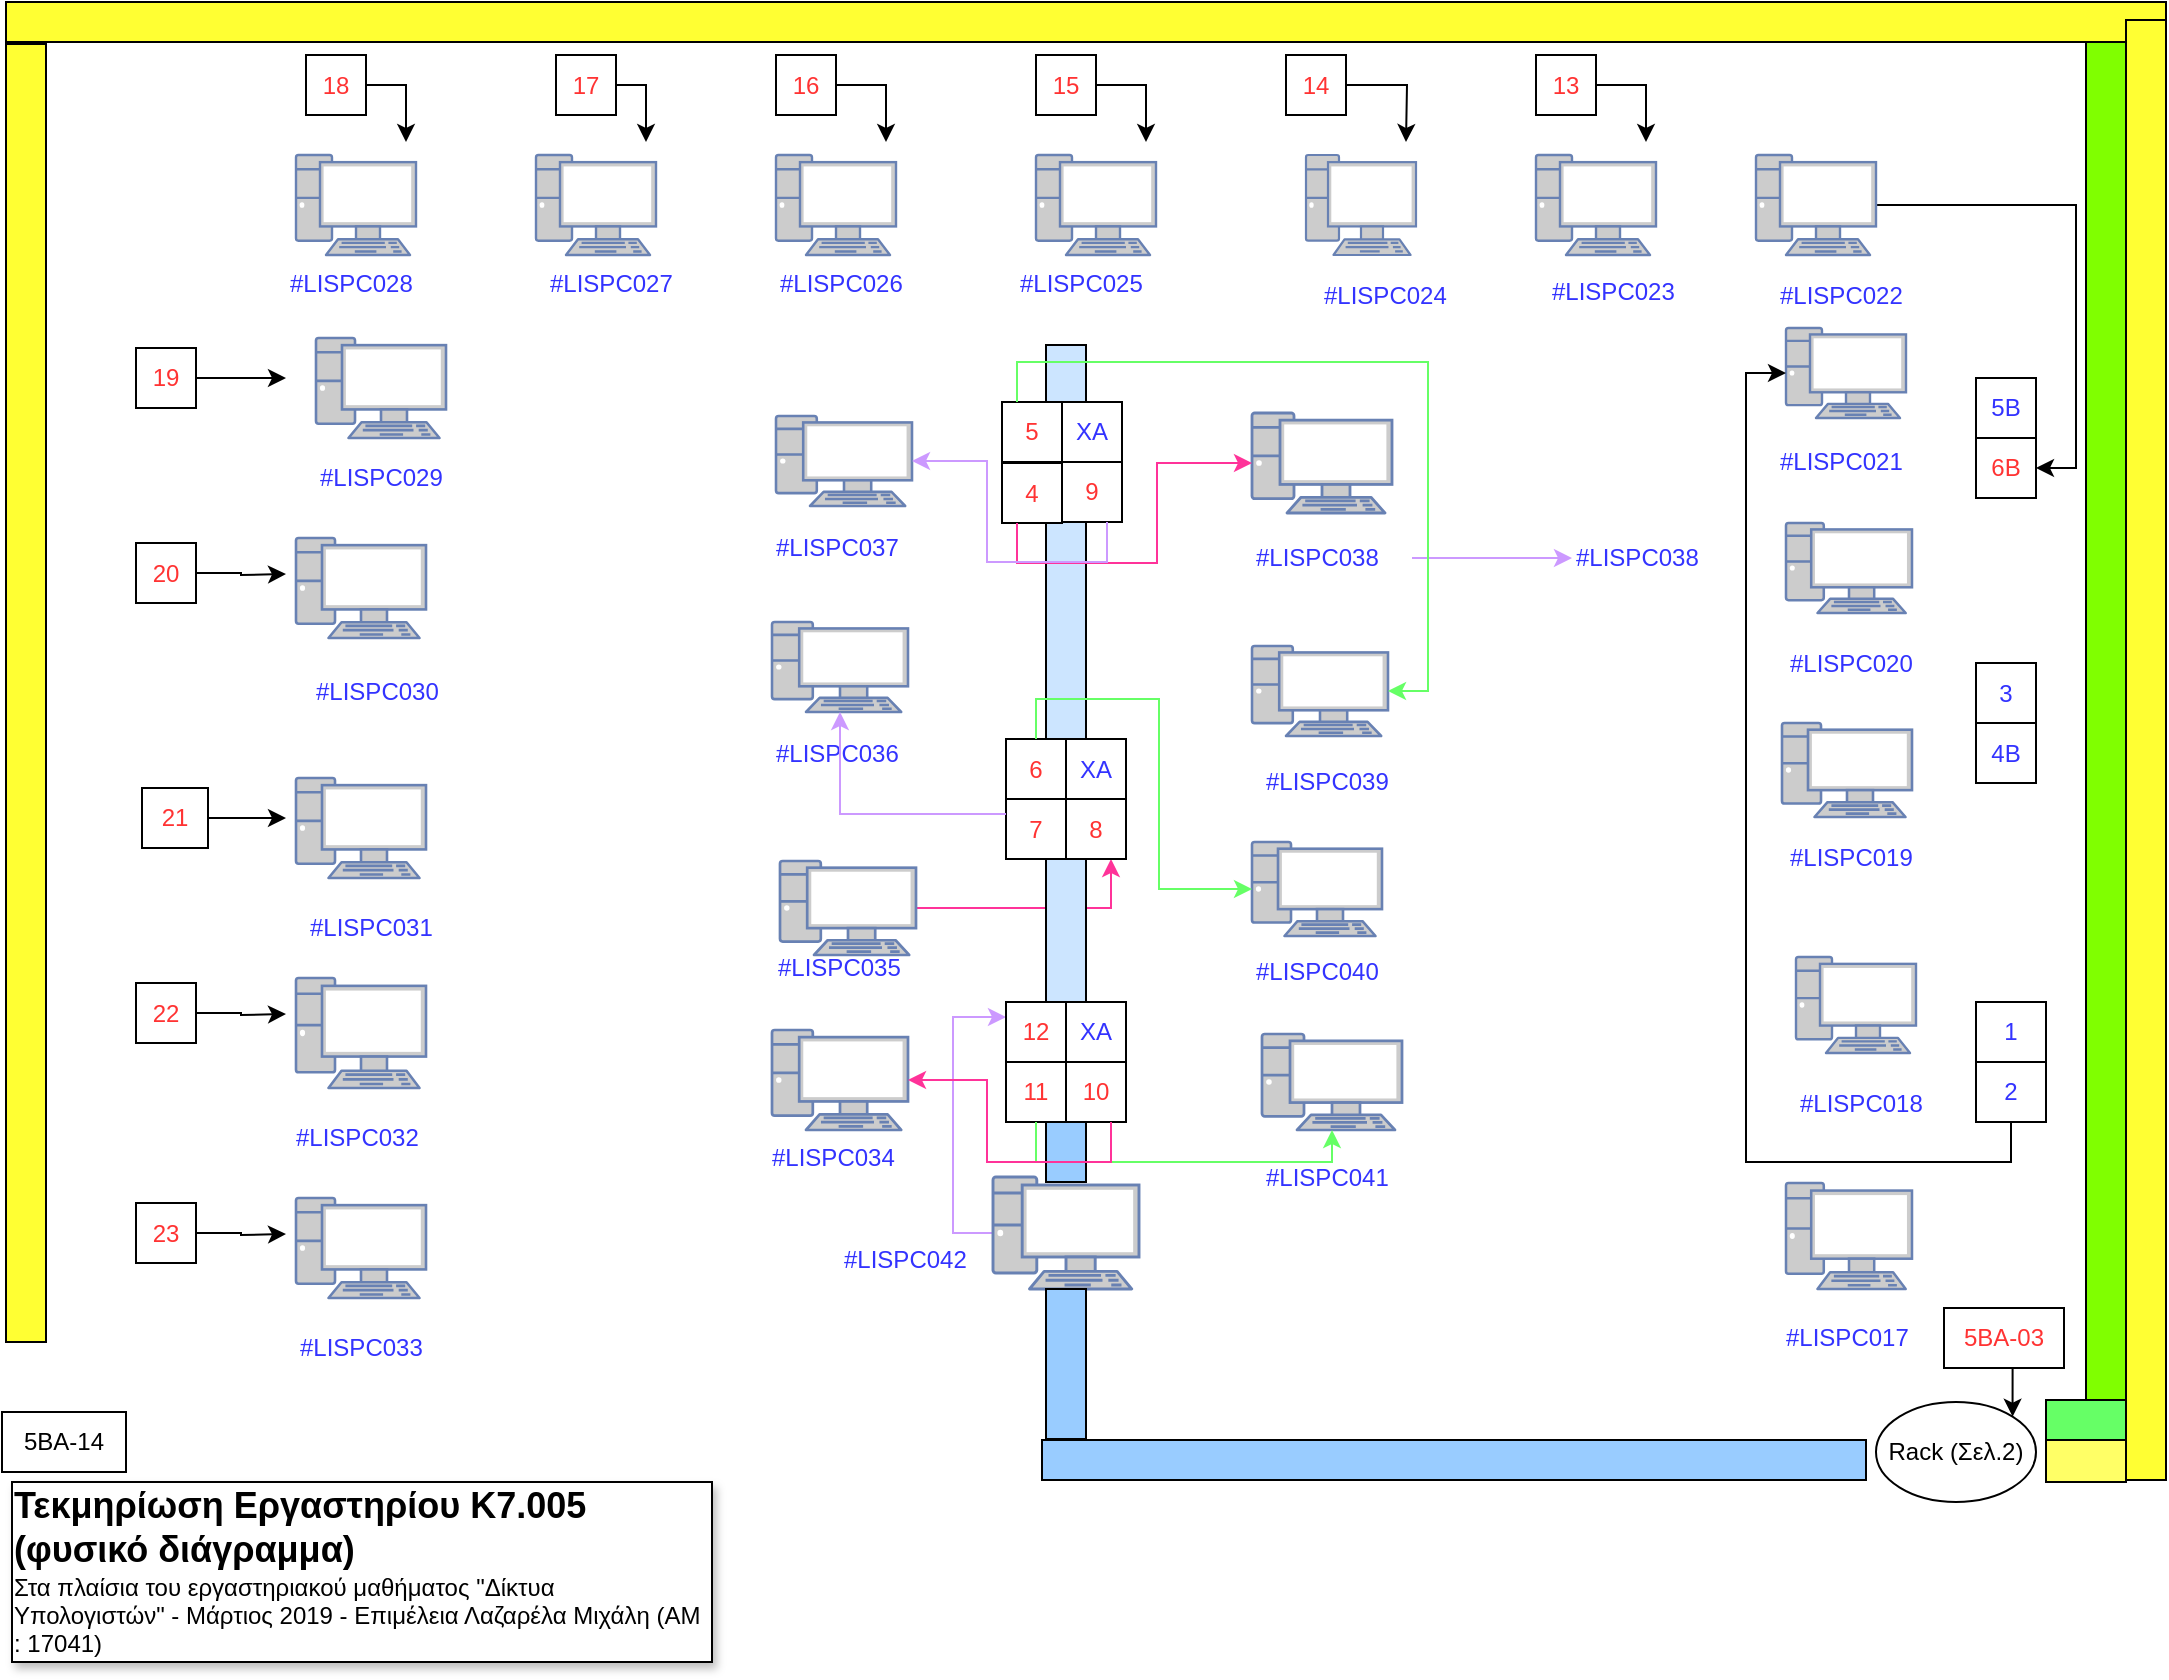 <mxfile version="10.6.1" type="google"><diagram id="6PjJDW37WFs_fHA8GiCj" name="Page-1"><mxGraphModel dx="1394" dy="796" grid="1" gridSize="10" guides="1" tooltips="1" connect="1" arrows="1" fold="1" page="1" pageScale="1" pageWidth="1100" pageHeight="850" math="0" shadow="0"><root><mxCell id="0"/><mxCell id="1" parent="0"/><mxCell id="u5th0-ZiTStZtUZpKUJZ-1" value="" style="fontColor=#0066CC;verticalAlign=top;verticalLabelPosition=bottom;labelPosition=center;align=center;html=1;outlineConnect=0;fillColor=#CCCCCC;strokeColor=#6881B3;gradientColor=none;gradientDirection=north;strokeWidth=2;shape=mxgraph.networks.pc;" parent="1" vertex="1"><mxGeometry x="155" y="86.5" width="60" height="50" as="geometry"/></mxCell><mxCell id="u5th0-ZiTStZtUZpKUJZ-2" value="" style="fontColor=#0066CC;verticalAlign=top;verticalLabelPosition=bottom;labelPosition=center;align=center;html=1;outlineConnect=0;fillColor=#CCCCCC;strokeColor=#6881B3;gradientColor=none;gradientDirection=north;strokeWidth=2;shape=mxgraph.networks.pc;" parent="1" vertex="1"><mxGeometry x="275" y="86.5" width="60" height="50" as="geometry"/></mxCell><mxCell id="u5th0-ZiTStZtUZpKUJZ-4" value="" style="fontColor=#0066CC;verticalAlign=top;verticalLabelPosition=bottom;labelPosition=center;align=center;html=1;outlineConnect=0;fillColor=#CCCCCC;strokeColor=#6881B3;gradientColor=none;gradientDirection=north;strokeWidth=2;shape=mxgraph.networks.pc;" parent="1" vertex="1"><mxGeometry x="395" y="86.5" width="60" height="50" as="geometry"/></mxCell><mxCell id="u5th0-ZiTStZtUZpKUJZ-6" value="" style="fontColor=#0066CC;verticalAlign=top;verticalLabelPosition=bottom;labelPosition=center;align=center;html=1;outlineConnect=0;fillColor=#CCCCCC;strokeColor=#6881B3;gradientColor=none;gradientDirection=north;strokeWidth=2;shape=mxgraph.networks.pc;" parent="1" vertex="1"><mxGeometry x="525" y="86.5" width="60" height="50" as="geometry"/></mxCell><mxCell id="u5th0-ZiTStZtUZpKUJZ-8" value="" style="fontColor=#0066CC;verticalAlign=top;verticalLabelPosition=bottom;labelPosition=center;align=center;html=1;outlineConnect=0;fillColor=#CCCCCC;strokeColor=#6881B3;gradientColor=none;gradientDirection=north;strokeWidth=2;shape=mxgraph.networks.pc;" parent="1" vertex="1"><mxGeometry x="660" y="86.5" width="55" height="50" as="geometry"/></mxCell><mxCell id="u5th0-ZiTStZtUZpKUJZ-10" value="" style="fontColor=#0066CC;verticalAlign=top;verticalLabelPosition=bottom;labelPosition=center;align=center;html=1;outlineConnect=0;fillColor=#CCCCCC;strokeColor=#6881B3;gradientColor=none;gradientDirection=north;strokeWidth=2;shape=mxgraph.networks.pc;" parent="1" vertex="1"><mxGeometry x="775" y="86.5" width="60" height="50" as="geometry"/></mxCell><mxCell id="V6Id7ptc_Ng73hyca42H-16" style="edgeStyle=orthogonalEdgeStyle;rounded=0;orthogonalLoop=1;jettySize=auto;html=1;entryX=1;entryY=0.5;entryDx=0;entryDy=0;" parent="1" source="u5th0-ZiTStZtUZpKUJZ-12" target="0Yucu5aRknWBQX9wrdLl-4" edge="1"><mxGeometry relative="1" as="geometry"/></mxCell><mxCell id="u5th0-ZiTStZtUZpKUJZ-12" value="" style="fontColor=#0066CC;verticalAlign=top;verticalLabelPosition=bottom;labelPosition=center;align=center;html=1;outlineConnect=0;fillColor=#CCCCCC;strokeColor=#6881B3;gradientColor=none;gradientDirection=north;strokeWidth=2;shape=mxgraph.networks.pc;" parent="1" vertex="1"><mxGeometry x="885" y="86.5" width="60" height="50" as="geometry"/></mxCell><mxCell id="V6Id7ptc_Ng73hyca42H-3" style="edgeStyle=orthogonalEdgeStyle;rounded=0;orthogonalLoop=1;jettySize=auto;html=1;exitX=1;exitY=0.5;exitDx=0;exitDy=0;" parent="1" source="u5th0-ZiTStZtUZpKUJZ-15" edge="1"><mxGeometry relative="1" as="geometry"><mxPoint x="210" y="80" as="targetPoint"/></mxGeometry></mxCell><mxCell id="u5th0-ZiTStZtUZpKUJZ-15" value="&lt;font color=&quot;#ff3333&quot;&gt;18&lt;/font&gt;" style="rounded=0;whiteSpace=wrap;html=1;" parent="1" vertex="1"><mxGeometry x="160" y="36.5" width="30" height="30" as="geometry"/></mxCell><mxCell id="V6Id7ptc_Ng73hyca42H-4" style="edgeStyle=orthogonalEdgeStyle;rounded=0;orthogonalLoop=1;jettySize=auto;html=1;exitX=1;exitY=0.5;exitDx=0;exitDy=0;" parent="1" source="u5th0-ZiTStZtUZpKUJZ-16" edge="1"><mxGeometry relative="1" as="geometry"><mxPoint x="330" y="80" as="targetPoint"/></mxGeometry></mxCell><mxCell id="u5th0-ZiTStZtUZpKUJZ-16" value="&lt;font color=&quot;#ff3333&quot;&gt;17&lt;/font&gt;" style="rounded=0;whiteSpace=wrap;html=1;" parent="1" vertex="1"><mxGeometry x="285" y="36.5" width="30" height="30" as="geometry"/></mxCell><mxCell id="V6Id7ptc_Ng73hyca42H-6" style="edgeStyle=orthogonalEdgeStyle;rounded=0;orthogonalLoop=1;jettySize=auto;html=1;exitX=1;exitY=0.5;exitDx=0;exitDy=0;" parent="1" source="u5th0-ZiTStZtUZpKUJZ-17" edge="1"><mxGeometry relative="1" as="geometry"><mxPoint x="450" y="80" as="targetPoint"/></mxGeometry></mxCell><mxCell id="u5th0-ZiTStZtUZpKUJZ-17" value="&lt;font color=&quot;#ff3333&quot;&gt;16&lt;/font&gt;" style="rounded=0;whiteSpace=wrap;html=1;" parent="1" vertex="1"><mxGeometry x="395" y="36.5" width="30" height="30" as="geometry"/></mxCell><mxCell id="V6Id7ptc_Ng73hyca42H-7" style="edgeStyle=orthogonalEdgeStyle;rounded=0;orthogonalLoop=1;jettySize=auto;html=1;exitX=1;exitY=0.5;exitDx=0;exitDy=0;" parent="1" source="u5th0-ZiTStZtUZpKUJZ-18" edge="1"><mxGeometry relative="1" as="geometry"><mxPoint x="580" y="80" as="targetPoint"/></mxGeometry></mxCell><mxCell id="u5th0-ZiTStZtUZpKUJZ-18" value="&lt;font color=&quot;#ff3333&quot;&gt;15&lt;/font&gt;" style="rounded=0;whiteSpace=wrap;html=1;" parent="1" vertex="1"><mxGeometry x="525" y="36.5" width="30" height="30" as="geometry"/></mxCell><mxCell id="V6Id7ptc_Ng73hyca42H-8" style="edgeStyle=orthogonalEdgeStyle;rounded=0;orthogonalLoop=1;jettySize=auto;html=1;exitX=1;exitY=0.5;exitDx=0;exitDy=0;" parent="1" source="u5th0-ZiTStZtUZpKUJZ-19" edge="1"><mxGeometry relative="1" as="geometry"><mxPoint x="710" y="80" as="targetPoint"/></mxGeometry></mxCell><mxCell id="u5th0-ZiTStZtUZpKUJZ-19" value="&lt;font color=&quot;#ff3333&quot;&gt;14&lt;/font&gt;" style="rounded=0;whiteSpace=wrap;html=1;" parent="1" vertex="1"><mxGeometry x="650" y="36.5" width="30" height="30" as="geometry"/></mxCell><mxCell id="V6Id7ptc_Ng73hyca42H-9" style="edgeStyle=orthogonalEdgeStyle;rounded=0;orthogonalLoop=1;jettySize=auto;html=1;exitX=1;exitY=0.5;exitDx=0;exitDy=0;" parent="1" source="u5th0-ZiTStZtUZpKUJZ-20" edge="1"><mxGeometry relative="1" as="geometry"><mxPoint x="830" y="80" as="targetPoint"/></mxGeometry></mxCell><mxCell id="u5th0-ZiTStZtUZpKUJZ-20" value="&lt;font color=&quot;#ff3333&quot;&gt;13&lt;/font&gt;" style="rounded=0;whiteSpace=wrap;html=1;" parent="1" vertex="1"><mxGeometry x="775" y="36.5" width="30" height="30" as="geometry"/></mxCell><mxCell id="u5th0-ZiTStZtUZpKUJZ-23" value="&lt;font color=&quot;#3333ff&quot;&gt;#LISPC028&lt;/font&gt;" style="text;html=1;resizable=0;points=[];autosize=1;align=left;verticalAlign=top;spacingTop=-4;" parent="1" vertex="1"><mxGeometry x="150" y="140.5" width="80" height="20" as="geometry"/></mxCell><mxCell id="u5th0-ZiTStZtUZpKUJZ-24" value="&lt;font color=&quot;#3333ff&quot;&gt;#LISPC027&lt;/font&gt;" style="text;html=1;resizable=0;points=[];autosize=1;align=left;verticalAlign=top;spacingTop=-4;" parent="1" vertex="1"><mxGeometry x="280" y="140.5" width="80" height="20" as="geometry"/></mxCell><mxCell id="u5th0-ZiTStZtUZpKUJZ-25" value="&lt;font color=&quot;#3333ff&quot;&gt;#LISPC026&lt;/font&gt;" style="text;html=1;resizable=0;points=[];autosize=1;align=left;verticalAlign=top;spacingTop=-4;" parent="1" vertex="1"><mxGeometry x="395" y="140.5" width="80" height="20" as="geometry"/></mxCell><mxCell id="u5th0-ZiTStZtUZpKUJZ-26" value="&lt;font color=&quot;#3333ff&quot;&gt;#LISPC025&lt;/font&gt;&lt;br&gt;" style="text;html=1;resizable=0;points=[];autosize=1;align=left;verticalAlign=top;spacingTop=-4;" parent="1" vertex="1"><mxGeometry x="515" y="140.5" width="80" height="20" as="geometry"/></mxCell><mxCell id="u5th0-ZiTStZtUZpKUJZ-27" value="&lt;font color=&quot;#3333ff&quot;&gt;#LISPC024&lt;/font&gt;" style="text;html=1;resizable=0;points=[];autosize=1;align=left;verticalAlign=top;spacingTop=-4;" parent="1" vertex="1"><mxGeometry x="667" y="146.5" width="80" height="20" as="geometry"/></mxCell><mxCell id="u5th0-ZiTStZtUZpKUJZ-29" value="&lt;font color=&quot;#3333ff&quot;&gt;#LISPC022&lt;/font&gt;" style="text;html=1;resizable=0;points=[];autosize=1;align=left;verticalAlign=top;spacingTop=-4;" parent="1" vertex="1"><mxGeometry x="895" y="146.5" width="80" height="20" as="geometry"/></mxCell><mxCell id="u5th0-ZiTStZtUZpKUJZ-31" value="" style="fontColor=#0066CC;verticalAlign=top;verticalLabelPosition=bottom;labelPosition=center;align=center;html=1;outlineConnect=0;fillColor=#CCCCCC;strokeColor=#6881B3;gradientColor=none;gradientDirection=north;strokeWidth=2;shape=mxgraph.networks.pc;" parent="1" vertex="1"><mxGeometry x="165" y="178" width="65" height="50" as="geometry"/></mxCell><mxCell id="u5th0-ZiTStZtUZpKUJZ-32" value="" style="fontColor=#0066CC;verticalAlign=top;verticalLabelPosition=bottom;labelPosition=center;align=center;html=1;outlineConnect=0;fillColor=#CCCCCC;strokeColor=#6881B3;gradientColor=none;gradientDirection=north;strokeWidth=2;shape=mxgraph.networks.pc;" parent="1" vertex="1"><mxGeometry x="155" y="278" width="65" height="50" as="geometry"/></mxCell><mxCell id="u5th0-ZiTStZtUZpKUJZ-33" value="" style="fontColor=#0066CC;verticalAlign=top;verticalLabelPosition=bottom;labelPosition=center;align=center;html=1;outlineConnect=0;fillColor=#CCCCCC;strokeColor=#6881B3;gradientColor=none;gradientDirection=north;strokeWidth=2;shape=mxgraph.networks.pc;" parent="1" vertex="1"><mxGeometry x="155" y="398" width="65" height="50" as="geometry"/></mxCell><mxCell id="u5th0-ZiTStZtUZpKUJZ-34" value="" style="fontColor=#0066CC;verticalAlign=top;verticalLabelPosition=bottom;labelPosition=center;align=center;html=1;outlineConnect=0;fillColor=#CCCCCC;strokeColor=#6881B3;gradientColor=none;gradientDirection=north;strokeWidth=2;shape=mxgraph.networks.pc;" parent="1" vertex="1"><mxGeometry x="155" y="498" width="65" height="55" as="geometry"/></mxCell><mxCell id="u5th0-ZiTStZtUZpKUJZ-35" value="" style="fontColor=#0066CC;verticalAlign=top;verticalLabelPosition=bottom;labelPosition=center;align=center;html=1;outlineConnect=0;fillColor=#CCCCCC;strokeColor=#6881B3;gradientColor=none;gradientDirection=north;strokeWidth=2;shape=mxgraph.networks.pc;" parent="1" vertex="1"><mxGeometry x="155" y="608" width="65" height="50" as="geometry"/></mxCell><mxCell id="V6Id7ptc_Ng73hyca42H-32" style="edgeStyle=orthogonalEdgeStyle;rounded=0;orthogonalLoop=1;jettySize=auto;html=1;exitX=0;exitY=0.5;exitDx=0;exitDy=0;" parent="1" source="u5th0-ZiTStZtUZpKUJZ-36" edge="1"><mxGeometry relative="1" as="geometry"><mxPoint x="150" y="198" as="targetPoint"/></mxGeometry></mxCell><mxCell id="u5th0-ZiTStZtUZpKUJZ-36" value="&lt;font color=&quot;#ff3333&quot;&gt;19&lt;/font&gt;" style="rounded=0;whiteSpace=wrap;html=1;direction=west;" parent="1" vertex="1"><mxGeometry x="75" y="183" width="30" height="30" as="geometry"/></mxCell><mxCell id="V6Id7ptc_Ng73hyca42H-31" style="edgeStyle=orthogonalEdgeStyle;rounded=0;orthogonalLoop=1;jettySize=auto;html=1;exitX=0.5;exitY=0;exitDx=0;exitDy=0;" parent="1" source="u5th0-ZiTStZtUZpKUJZ-37" edge="1"><mxGeometry relative="1" as="geometry"><mxPoint x="150" y="296" as="targetPoint"/></mxGeometry></mxCell><mxCell id="u5th0-ZiTStZtUZpKUJZ-37" value="&lt;font color=&quot;#ff3333&quot;&gt;20&lt;/font&gt;" style="rounded=0;whiteSpace=wrap;html=1;direction=south;" parent="1" vertex="1"><mxGeometry x="75" y="280.5" width="30" height="30" as="geometry"/></mxCell><mxCell id="V6Id7ptc_Ng73hyca42H-29" style="edgeStyle=orthogonalEdgeStyle;rounded=0;orthogonalLoop=1;jettySize=auto;html=1;exitX=0.5;exitY=0;exitDx=0;exitDy=0;" parent="1" source="u5th0-ZiTStZtUZpKUJZ-38" edge="1"><mxGeometry relative="1" as="geometry"><mxPoint x="150" y="418" as="targetPoint"/></mxGeometry></mxCell><mxCell id="u5th0-ZiTStZtUZpKUJZ-38" value="&lt;font color=&quot;#ff3333&quot;&gt;21&lt;/font&gt;" style="rounded=0;whiteSpace=wrap;html=1;direction=south;" parent="1" vertex="1"><mxGeometry x="78" y="403" width="33" height="30" as="geometry"/></mxCell><mxCell id="V6Id7ptc_Ng73hyca42H-27" style="edgeStyle=orthogonalEdgeStyle;rounded=0;orthogonalLoop=1;jettySize=auto;html=1;exitX=1;exitY=0.5;exitDx=0;exitDy=0;" parent="1" source="u5th0-ZiTStZtUZpKUJZ-39" edge="1"><mxGeometry relative="1" as="geometry"><mxPoint x="150" y="516" as="targetPoint"/></mxGeometry></mxCell><mxCell id="u5th0-ZiTStZtUZpKUJZ-39" value="&lt;font color=&quot;#ff3333&quot;&gt;22&lt;/font&gt;" style="rounded=0;whiteSpace=wrap;html=1;direction=east;" parent="1" vertex="1"><mxGeometry x="75" y="500.5" width="30" height="30" as="geometry"/></mxCell><mxCell id="V6Id7ptc_Ng73hyca42H-26" style="edgeStyle=orthogonalEdgeStyle;rounded=0;orthogonalLoop=1;jettySize=auto;html=1;exitX=0.5;exitY=0;exitDx=0;exitDy=0;" parent="1" source="u5th0-ZiTStZtUZpKUJZ-40" edge="1"><mxGeometry relative="1" as="geometry"><mxPoint x="150" y="626" as="targetPoint"/></mxGeometry></mxCell><mxCell id="u5th0-ZiTStZtUZpKUJZ-40" value="&lt;font color=&quot;#ff3333&quot;&gt;23&lt;/font&gt;" style="rounded=0;whiteSpace=wrap;html=1;direction=south;" parent="1" vertex="1"><mxGeometry x="75" y="610.5" width="30" height="30" as="geometry"/></mxCell><mxCell id="u5th0-ZiTStZtUZpKUJZ-42" value="" style="fontColor=#0066CC;verticalAlign=top;verticalLabelPosition=bottom;labelPosition=center;align=center;html=1;outlineConnect=0;fillColor=#CCCCCC;strokeColor=#6881B3;gradientColor=none;gradientDirection=north;strokeWidth=2;shape=mxgraph.networks.pc;" parent="1" vertex="1"><mxGeometry x="395" y="217" width="68" height="45" as="geometry"/></mxCell><mxCell id="u5th0-ZiTStZtUZpKUJZ-43" value="" style="fontColor=#0066CC;verticalAlign=top;verticalLabelPosition=bottom;labelPosition=center;align=center;html=1;outlineConnect=0;fillColor=#CCCCCC;strokeColor=#6881B3;gradientColor=none;gradientDirection=north;strokeWidth=2;shape=mxgraph.networks.pc;" parent="1" vertex="1"><mxGeometry x="633" y="215.5" width="70" height="50" as="geometry"/></mxCell><mxCell id="u5th0-ZiTStZtUZpKUJZ-44" value="" style="fontColor=#0066CC;verticalAlign=top;verticalLabelPosition=bottom;labelPosition=center;align=center;html=1;outlineConnect=0;fillColor=#CCCCCC;strokeColor=#6881B3;gradientColor=none;gradientDirection=north;strokeWidth=2;shape=mxgraph.networks.pc;" parent="1" vertex="1"><mxGeometry x="633" y="332" width="68" height="45" as="geometry"/></mxCell><mxCell id="u5th0-ZiTStZtUZpKUJZ-45" value="" style="fontColor=#0066CC;verticalAlign=top;verticalLabelPosition=bottom;labelPosition=center;align=center;html=1;outlineConnect=0;fillColor=#CCCCCC;strokeColor=#6881B3;gradientColor=none;gradientDirection=north;strokeWidth=2;shape=mxgraph.networks.pc;" parent="1" vertex="1"><mxGeometry x="393" y="320" width="68" height="45" as="geometry"/></mxCell><mxCell id="V6Id7ptc_Ng73hyca42H-67" style="edgeStyle=orthogonalEdgeStyle;rounded=0;orthogonalLoop=1;jettySize=auto;html=1;exitX=1;exitY=0.5;exitDx=0;exitDy=0;exitPerimeter=0;entryX=0.75;entryY=1;entryDx=0;entryDy=0;strokeColor=#FF3399;" parent="1" source="u5th0-ZiTStZtUZpKUJZ-46" target="0Yucu5aRknWBQX9wrdLl-166" edge="1"><mxGeometry relative="1" as="geometry"/></mxCell><mxCell id="u5th0-ZiTStZtUZpKUJZ-46" value="" style="fontColor=#0066CC;verticalAlign=top;verticalLabelPosition=bottom;labelPosition=center;align=center;html=1;outlineConnect=0;fillColor=#CCCCCC;strokeColor=#6881B3;gradientColor=none;gradientDirection=north;strokeWidth=2;shape=mxgraph.networks.pc;" parent="1" vertex="1"><mxGeometry x="397" y="439.5" width="68" height="47" as="geometry"/></mxCell><mxCell id="u5th0-ZiTStZtUZpKUJZ-47" value="" style="fontColor=#0066CC;verticalAlign=top;verticalLabelPosition=bottom;labelPosition=center;align=center;html=1;outlineConnect=0;fillColor=#CCCCCC;strokeColor=#6881B3;gradientColor=none;gradientDirection=north;strokeWidth=2;shape=mxgraph.networks.pc;" parent="1" vertex="1"><mxGeometry x="633" y="430" width="65" height="47" as="geometry"/></mxCell><mxCell id="u5th0-ZiTStZtUZpKUJZ-48" value="" style="fontColor=#0066CC;verticalAlign=top;verticalLabelPosition=bottom;labelPosition=center;align=center;html=1;outlineConnect=0;fillColor=#CCCCCC;strokeColor=#6881B3;gradientColor=none;gradientDirection=north;strokeWidth=2;shape=mxgraph.networks.pc;" parent="1" vertex="1"><mxGeometry x="638" y="526" width="70" height="48" as="geometry"/></mxCell><mxCell id="u5th0-ZiTStZtUZpKUJZ-49" value="" style="fontColor=#0066CC;verticalAlign=top;verticalLabelPosition=bottom;labelPosition=center;align=center;html=1;outlineConnect=0;fillColor=#CCCCCC;strokeColor=#6881B3;gradientColor=none;gradientDirection=north;strokeWidth=2;shape=mxgraph.networks.pc;" parent="1" vertex="1"><mxGeometry x="393" y="524" width="68" height="50" as="geometry"/></mxCell><mxCell id="u5th0-ZiTStZtUZpKUJZ-51" value="" style="fontColor=#0066CC;verticalAlign=top;verticalLabelPosition=bottom;labelPosition=center;align=center;html=1;outlineConnect=0;fillColor=#CCCCCC;strokeColor=#6881B3;gradientColor=none;gradientDirection=north;strokeWidth=2;shape=mxgraph.networks.pc;" parent="1" vertex="1"><mxGeometry x="900" y="173" width="60" height="45" as="geometry"/></mxCell><mxCell id="u5th0-ZiTStZtUZpKUJZ-52" value="" style="fontColor=#0066CC;verticalAlign=top;verticalLabelPosition=bottom;labelPosition=center;align=center;html=1;outlineConnect=0;fillColor=#CCCCCC;strokeColor=#6881B3;gradientColor=none;gradientDirection=north;strokeWidth=2;shape=mxgraph.networks.pc;" parent="1" vertex="1"><mxGeometry x="900" y="270.5" width="63" height="45" as="geometry"/></mxCell><mxCell id="u5th0-ZiTStZtUZpKUJZ-53" value="" style="fontColor=#0066CC;verticalAlign=top;verticalLabelPosition=bottom;labelPosition=center;align=center;html=1;outlineConnect=0;fillColor=#CCCCCC;strokeColor=#6881B3;gradientColor=none;gradientDirection=north;strokeWidth=2;shape=mxgraph.networks.pc;" parent="1" vertex="1"><mxGeometry x="898" y="370.5" width="65" height="47" as="geometry"/></mxCell><mxCell id="u5th0-ZiTStZtUZpKUJZ-54" value="" style="fontColor=#0066CC;verticalAlign=top;verticalLabelPosition=bottom;labelPosition=center;align=center;html=1;outlineConnect=0;fillColor=#CCCCCC;strokeColor=#6881B3;gradientColor=none;gradientDirection=north;strokeWidth=2;shape=mxgraph.networks.pc;" parent="1" vertex="1"><mxGeometry x="905" y="487.5" width="60" height="48" as="geometry"/></mxCell><mxCell id="u5th0-ZiTStZtUZpKUJZ-59" value="" style="fontColor=#0066CC;verticalAlign=top;verticalLabelPosition=bottom;labelPosition=center;align=center;html=1;outlineConnect=0;fillColor=#CCCCCC;strokeColor=#6881B3;gradientColor=none;gradientDirection=north;strokeWidth=2;shape=mxgraph.networks.pc;" parent="1" vertex="1"><mxGeometry x="900" y="600.5" width="63" height="53" as="geometry"/></mxCell><mxCell id="0Yucu5aRknWBQX9wrdLl-2" value="&lt;font color=&quot;#3333ff&quot;&gt;#LISPC023&lt;/font&gt;" style="text;html=1;resizable=0;points=[];autosize=1;align=left;verticalAlign=top;spacingTop=-4;" parent="1" vertex="1"><mxGeometry x="781" y="144.5" width="80" height="20" as="geometry"/></mxCell><mxCell id="V6Id7ptc_Ng73hyca42H-57" style="edgeStyle=orthogonalEdgeStyle;rounded=0;orthogonalLoop=1;jettySize=auto;html=1;exitX=0;exitY=0.5;exitDx=0;exitDy=0;exitPerimeter=0;entryX=0;entryY=0.25;entryDx=0;entryDy=0;strokeColor=#CC99FF;" parent="1" source="0Yucu5aRknWBQX9wrdLl-14" target="P9Zg-LMCZMdGSgJWHgdZ-42" edge="1"><mxGeometry relative="1" as="geometry"/></mxCell><mxCell id="0Yucu5aRknWBQX9wrdLl-14" value="" style="fontColor=#0066CC;verticalAlign=top;verticalLabelPosition=bottom;labelPosition=center;align=center;html=1;outlineConnect=0;fillColor=#CCCCCC;strokeColor=#6881B3;gradientColor=none;gradientDirection=north;strokeWidth=2;shape=mxgraph.networks.pc;" parent="1" vertex="1"><mxGeometry x="503.5" y="597.5" width="73" height="56" as="geometry"/></mxCell><mxCell id="0Yucu5aRknWBQX9wrdLl-15" value="&lt;font color=&quot;#3333ff&quot;&gt;#LISPC029&lt;/font&gt;" style="text;html=1;resizable=0;points=[];autosize=1;align=left;verticalAlign=top;spacingTop=-4;" parent="1" vertex="1"><mxGeometry x="165" y="238" width="80" height="20" as="geometry"/></mxCell><mxCell id="0Yucu5aRknWBQX9wrdLl-16" value="&lt;font color=&quot;#3333ff&quot;&gt;#LISPC030&lt;/font&gt;" style="text;html=1;resizable=0;points=[];autosize=1;align=left;verticalAlign=top;spacingTop=-4;" parent="1" vertex="1"><mxGeometry x="162.5" y="344.5" width="80" height="20" as="geometry"/></mxCell><mxCell id="0Yucu5aRknWBQX9wrdLl-17" value="&lt;font color=&quot;#3333ff&quot;&gt;#LISPC031&lt;/font&gt;" style="text;html=1;resizable=0;points=[];autosize=1;align=left;verticalAlign=top;spacingTop=-4;" parent="1" vertex="1"><mxGeometry x="160" y="463" width="80" height="20" as="geometry"/></mxCell><mxCell id="0Yucu5aRknWBQX9wrdLl-19" value="&lt;font color=&quot;#3333ff&quot;&gt;#LISPC032&lt;/font&gt;" style="text;html=1;resizable=0;points=[];autosize=1;align=left;verticalAlign=top;spacingTop=-4;" parent="1" vertex="1"><mxGeometry x="152.5" y="567.5" width="80" height="20" as="geometry"/></mxCell><mxCell id="0Yucu5aRknWBQX9wrdLl-20" value="&lt;font color=&quot;#3333ff&quot;&gt;#LISPC033&lt;/font&gt;" style="text;html=1;resizable=0;points=[];autosize=1;align=left;verticalAlign=top;spacingTop=-4;" parent="1" vertex="1"><mxGeometry x="155" y="673" width="80" height="20" as="geometry"/></mxCell><mxCell id="0Yucu5aRknWBQX9wrdLl-21" value="&lt;font color=&quot;#3333ff&quot;&gt;#LISPC021&lt;/font&gt;" style="text;html=1;resizable=0;points=[];autosize=1;align=left;verticalAlign=top;spacingTop=-4;" parent="1" vertex="1"><mxGeometry x="895" y="229.5" width="80" height="20" as="geometry"/></mxCell><mxCell id="0Yucu5aRknWBQX9wrdLl-22" value="&lt;font color=&quot;#3333ff&quot;&gt;#LISPC020&lt;br&gt;&lt;/font&gt;&lt;br&gt;" style="text;html=1;resizable=0;points=[];autosize=1;align=left;verticalAlign=top;spacingTop=-4;" parent="1" vertex="1"><mxGeometry x="900" y="330.5" width="80" height="30" as="geometry"/></mxCell><mxCell id="0Yucu5aRknWBQX9wrdLl-23" value="&lt;font color=&quot;#3333ff&quot;&gt;#LISPC019&lt;/font&gt;" style="text;html=1;resizable=0;points=[];autosize=1;align=left;verticalAlign=top;spacingTop=-4;" parent="1" vertex="1"><mxGeometry x="900" y="427.5" width="80" height="20" as="geometry"/></mxCell><mxCell id="0Yucu5aRknWBQX9wrdLl-26" value="&lt;font color=&quot;#3333ff&quot;&gt;#LISPC018&lt;/font&gt;" style="text;html=1;resizable=0;points=[];autosize=1;align=left;verticalAlign=top;spacingTop=-4;" parent="1" vertex="1"><mxGeometry x="905" y="550.5" width="80" height="20" as="geometry"/></mxCell><mxCell id="0Yucu5aRknWBQX9wrdLl-27" value="&lt;font color=&quot;#3333ff&quot;&gt;#LISPC017&lt;/font&gt;" style="text;html=1;resizable=0;points=[];autosize=1;align=left;verticalAlign=top;spacingTop=-4;" parent="1" vertex="1"><mxGeometry x="898" y="668" width="80" height="20" as="geometry"/></mxCell><mxCell id="V6Id7ptc_Ng73hyca42H-74" value="" style="edgeStyle=orthogonalEdgeStyle;rounded=0;orthogonalLoop=1;jettySize=auto;html=1;strokeColor=#CC99FF;" parent="1" source="0Yucu5aRknWBQX9wrdLl-28" target="V6Id7ptc_Ng73hyca42H-73" edge="1"><mxGeometry relative="1" as="geometry"/></mxCell><mxCell id="0Yucu5aRknWBQX9wrdLl-28" value="&lt;font color=&quot;#3333ff&quot;&gt;#LISPC038&lt;/font&gt;" style="text;html=1;resizable=0;points=[];autosize=1;align=left;verticalAlign=top;spacingTop=-4;" parent="1" vertex="1"><mxGeometry x="633" y="278" width="80" height="20" as="geometry"/></mxCell><mxCell id="V6Id7ptc_Ng73hyca42H-73" value="&lt;font color=&quot;#3333ff&quot;&gt;#LISPC038&lt;/font&gt;" style="text;html=1;resizable=0;points=[];autosize=1;align=left;verticalAlign=top;spacingTop=-4;" parent="1" vertex="1"><mxGeometry x="793" y="278" width="80" height="20" as="geometry"/></mxCell><mxCell id="0Yucu5aRknWBQX9wrdLl-29" value="&lt;font color=&quot;#3333ff&quot;&gt;#LISPC039&lt;/font&gt;" style="text;html=1;resizable=0;points=[];autosize=1;align=left;verticalAlign=top;spacingTop=-4;" parent="1" vertex="1"><mxGeometry x="638" y="390" width="80" height="20" as="geometry"/></mxCell><mxCell id="0Yucu5aRknWBQX9wrdLl-30" value="&lt;font color=&quot;#3333ff&quot;&gt;#LISPC040&lt;/font&gt;" style="text;html=1;resizable=0;points=[];autosize=1;align=left;verticalAlign=top;spacingTop=-4;" parent="1" vertex="1"><mxGeometry x="633" y="485" width="80" height="20" as="geometry"/></mxCell><mxCell id="0Yucu5aRknWBQX9wrdLl-34" value="&lt;font color=&quot;#3333ff&quot;&gt;#LISPC041&lt;/font&gt;" style="text;html=1;resizable=0;points=[];autosize=1;align=left;verticalAlign=top;spacingTop=-4;" parent="1" vertex="1"><mxGeometry x="638" y="587.5" width="80" height="20" as="geometry"/></mxCell><mxCell id="0Yucu5aRknWBQX9wrdLl-35" value="&lt;font color=&quot;#3333ff&quot;&gt;#LISPC037&lt;/font&gt;" style="text;html=1;resizable=0;points=[];autosize=1;align=left;verticalAlign=top;spacingTop=-4;" parent="1" vertex="1"><mxGeometry x="393" y="272.5" width="80" height="20" as="geometry"/></mxCell><mxCell id="0Yucu5aRknWBQX9wrdLl-37" value="&lt;font color=&quot;#3333ff&quot;&gt;#LISPC035&lt;/font&gt;" style="text;html=1;resizable=0;points=[];autosize=1;align=left;verticalAlign=top;spacingTop=-4;" parent="1" vertex="1"><mxGeometry x="394" y="482.5" width="80" height="20" as="geometry"/></mxCell><mxCell id="0Yucu5aRknWBQX9wrdLl-38" value="&lt;font color=&quot;#3333ff&quot;&gt;#LISPC034&lt;/font&gt;" style="text;html=1;resizable=0;points=[];autosize=1;align=left;verticalAlign=top;spacingTop=-4;" parent="1" vertex="1"><mxGeometry x="391" y="577.5" width="80" height="20" as="geometry"/></mxCell><mxCell id="0Yucu5aRknWBQX9wrdLl-39" value="&lt;font color=&quot;#3333ff&quot;&gt;#LISPC042&lt;/font&gt;" style="text;html=1;resizable=0;points=[];autosize=1;align=left;verticalAlign=top;spacingTop=-4;" parent="1" vertex="1"><mxGeometry x="427" y="628.5" width="80" height="20" as="geometry"/></mxCell><mxCell id="0Yucu5aRknWBQX9wrdLl-70" value="" style="rounded=0;whiteSpace=wrap;html=1;direction=south;fillColor=#CCE5FF;" parent="1" vertex="1"><mxGeometry x="530" y="181.5" width="20" height="334" as="geometry"/></mxCell><mxCell id="0Yucu5aRknWBQX9wrdLl-169" value="" style="rounded=0;whiteSpace=wrap;html=1;fillColor=#FFFF33;direction=west;" parent="1" vertex="1"><mxGeometry x="10" y="10" width="1080" height="20" as="geometry"/></mxCell><mxCell id="0Yucu5aRknWBQX9wrdLl-172" value="" style="rounded=0;whiteSpace=wrap;html=1;fillColor=#FFFF33;direction=south;" parent="1" vertex="1"><mxGeometry x="1070" y="19" width="20" height="730" as="geometry"/></mxCell><mxCell id="0Yucu5aRknWBQX9wrdLl-173" value="" style="rounded=0;whiteSpace=wrap;html=1;fillColor=#80FF00;direction=south;" parent="1" vertex="1"><mxGeometry x="1050" y="30" width="20" height="680" as="geometry"/></mxCell><mxCell id="0Yucu5aRknWBQX9wrdLl-175" value="" style="rounded=0;whiteSpace=wrap;html=1;fillColor=#FFFF33;direction=south;" parent="1" vertex="1"><mxGeometry x="10" y="31" width="20" height="649" as="geometry"/></mxCell><mxCell id="P9Zg-LMCZMdGSgJWHgdZ-30" value="&lt;font color=&quot;#3333ff&quot;&gt;#LISPC036&lt;/font&gt;" style="text;html=1;resizable=0;points=[];autosize=1;align=left;verticalAlign=top;spacingTop=-4;" parent="1" vertex="1"><mxGeometry x="393" y="375.5" width="80" height="20" as="geometry"/></mxCell><mxCell id="P9Zg-LMCZMdGSgJWHgdZ-48" value="" style="group" parent="1" vertex="1" connectable="0"><mxGeometry x="510" y="510" width="60" height="60" as="geometry"/></mxCell><mxCell id="P9Zg-LMCZMdGSgJWHgdZ-36" value="" style="group" parent="P9Zg-LMCZMdGSgJWHgdZ-48" vertex="1" connectable="0"><mxGeometry width="60" height="60" as="geometry"/></mxCell><mxCell id="P9Zg-LMCZMdGSgJWHgdZ-37" value="" style="group" parent="P9Zg-LMCZMdGSgJWHgdZ-36" vertex="1" connectable="0"><mxGeometry width="60" height="60" as="geometry"/></mxCell><mxCell id="P9Zg-LMCZMdGSgJWHgdZ-38" value="" style="group" parent="P9Zg-LMCZMdGSgJWHgdZ-37" vertex="1" connectable="0"><mxGeometry width="60" height="60" as="geometry"/></mxCell><mxCell id="P9Zg-LMCZMdGSgJWHgdZ-39" value="" style="group" parent="P9Zg-LMCZMdGSgJWHgdZ-38" vertex="1" connectable="0"><mxGeometry width="60" height="60" as="geometry"/></mxCell><mxCell id="P9Zg-LMCZMdGSgJWHgdZ-40" value="" style="group" parent="P9Zg-LMCZMdGSgJWHgdZ-39" vertex="1" connectable="0"><mxGeometry width="60" height="60" as="geometry"/></mxCell><mxCell id="P9Zg-LMCZMdGSgJWHgdZ-41" value="" style="group" parent="P9Zg-LMCZMdGSgJWHgdZ-40" vertex="1" connectable="0"><mxGeometry width="60" height="60" as="geometry"/></mxCell><mxCell id="P9Zg-LMCZMdGSgJWHgdZ-42" value="&lt;font color=&quot;#ff3333&quot;&gt;12&lt;/font&gt;" style="rounded=0;whiteSpace=wrap;html=1;" parent="P9Zg-LMCZMdGSgJWHgdZ-41" vertex="1"><mxGeometry width="30" height="30" as="geometry"/></mxCell><mxCell id="P9Zg-LMCZMdGSgJWHgdZ-43" value="&lt;font color=&quot;#3333ff&quot;&gt;ΧΑ&lt;/font&gt;" style="rounded=0;whiteSpace=wrap;html=1;" parent="P9Zg-LMCZMdGSgJWHgdZ-41" vertex="1"><mxGeometry x="30" width="30" height="30" as="geometry"/></mxCell><mxCell id="P9Zg-LMCZMdGSgJWHgdZ-44" value="" style="group" parent="P9Zg-LMCZMdGSgJWHgdZ-41" vertex="1" connectable="0"><mxGeometry y="30" width="60" height="30" as="geometry"/></mxCell><mxCell id="P9Zg-LMCZMdGSgJWHgdZ-45" value="" style="group" parent="P9Zg-LMCZMdGSgJWHgdZ-44" vertex="1" connectable="0"><mxGeometry width="60" height="30" as="geometry"/></mxCell><mxCell id="P9Zg-LMCZMdGSgJWHgdZ-46" value="&lt;font color=&quot;#ff3333&quot;&gt;11&lt;/font&gt;" style="rounded=0;whiteSpace=wrap;html=1;" parent="P9Zg-LMCZMdGSgJWHgdZ-45" vertex="1"><mxGeometry width="30" height="30" as="geometry"/></mxCell><mxCell id="P9Zg-LMCZMdGSgJWHgdZ-47" value="&lt;font color=&quot;#ff3333&quot;&gt;10&lt;/font&gt;" style="rounded=0;whiteSpace=wrap;html=1;" parent="P9Zg-LMCZMdGSgJWHgdZ-45" vertex="1"><mxGeometry x="30" width="30" height="30" as="geometry"/></mxCell><mxCell id="P9Zg-LMCZMdGSgJWHgdZ-49" value="" style="rounded=0;whiteSpace=wrap;html=1;direction=south;fillColor=#99CCFF;" parent="1" vertex="1"><mxGeometry x="530" y="570" width="20" height="30" as="geometry"/></mxCell><mxCell id="P9Zg-LMCZMdGSgJWHgdZ-50" value="Rack (Σελ.2)" style="ellipse;whiteSpace=wrap;html=1;" parent="1" vertex="1"><mxGeometry x="945" y="710" width="80" height="50" as="geometry"/></mxCell><mxCell id="P9Zg-LMCZMdGSgJWHgdZ-51" value="" style="rounded=0;whiteSpace=wrap;html=1;direction=south;fillColor=#99CCFF;" parent="1" vertex="1"><mxGeometry x="530" y="653.5" width="20" height="75" as="geometry"/></mxCell><mxCell id="P9Zg-LMCZMdGSgJWHgdZ-54" value="" style="rounded=0;whiteSpace=wrap;html=1;fillColor=#99CCFF;" parent="1" vertex="1"><mxGeometry x="528" y="729" width="412" height="20" as="geometry"/></mxCell><mxCell id="39tC5dtcm0qgWDOC8T60-1" value="" style="rounded=0;whiteSpace=wrap;html=1;fillColor=#66FF66;" parent="1" vertex="1"><mxGeometry x="1030" y="709" width="40" height="21" as="geometry"/></mxCell><mxCell id="39tC5dtcm0qgWDOC8T60-4" value="" style="rounded=0;whiteSpace=wrap;html=1;rotation=0;fillColor=#FFFF66;" parent="1" vertex="1"><mxGeometry x="1030" y="729" width="40" height="21" as="geometry"/></mxCell><mxCell id="V6Id7ptc_Ng73hyca42H-2" style="edgeStyle=orthogonalEdgeStyle;rounded=0;orthogonalLoop=1;jettySize=auto;html=1;exitX=0.5;exitY=1;exitDx=0;exitDy=0;entryX=1;entryY=0;entryDx=0;entryDy=0;" parent="1" source="V6Id7ptc_Ng73hyca42H-1" target="P9Zg-LMCZMdGSgJWHgdZ-50" edge="1"><mxGeometry relative="1" as="geometry"/></mxCell><mxCell id="V6Id7ptc_Ng73hyca42H-1" value="&lt;font color=&quot;#ff3333&quot;&gt;5ΒΑ-03&lt;/font&gt;" style="rounded=0;whiteSpace=wrap;html=1;" parent="1" vertex="1"><mxGeometry x="979" y="663" width="60" height="30" as="geometry"/></mxCell><mxCell id="V6Id7ptc_Ng73hyca42H-12" value="" style="group" parent="1" vertex="1" connectable="0"><mxGeometry x="995" y="198" width="30" height="60" as="geometry"/></mxCell><mxCell id="0Yucu5aRknWBQX9wrdLl-3" value="&lt;font color=&quot;#3333ff&quot;&gt;5Β&lt;/font&gt;" style="rounded=0;whiteSpace=wrap;html=1;" parent="V6Id7ptc_Ng73hyca42H-12" vertex="1"><mxGeometry width="30" height="30" as="geometry"/></mxCell><mxCell id="0Yucu5aRknWBQX9wrdLl-4" value="&lt;font color=&quot;#ff3333&quot;&gt;6Β&lt;/font&gt;" style="rounded=0;whiteSpace=wrap;html=1;" parent="V6Id7ptc_Ng73hyca42H-12" vertex="1"><mxGeometry y="30" width="30" height="30" as="geometry"/></mxCell><mxCell id="V6Id7ptc_Ng73hyca42H-18" value="" style="group" parent="1" vertex="1" connectable="0"><mxGeometry x="995" y="340.5" width="30" height="60" as="geometry"/></mxCell><mxCell id="0Yucu5aRknWBQX9wrdLl-5" value="&lt;font color=&quot;#3333ff&quot;&gt;3&lt;/font&gt;" style="rounded=0;whiteSpace=wrap;html=1;" parent="V6Id7ptc_Ng73hyca42H-18" vertex="1"><mxGeometry width="30" height="30" as="geometry"/></mxCell><mxCell id="0Yucu5aRknWBQX9wrdLl-9" value="&lt;font color=&quot;#3333ff&quot;&gt;4Β&lt;/font&gt;" style="rounded=0;whiteSpace=wrap;html=1;" parent="V6Id7ptc_Ng73hyca42H-18" vertex="1"><mxGeometry y="30" width="30" height="30" as="geometry"/></mxCell><mxCell id="V6Id7ptc_Ng73hyca42H-19" value="" style="group" parent="1" vertex="1" connectable="0"><mxGeometry x="995" y="510" width="35" height="60" as="geometry"/></mxCell><mxCell id="0Yucu5aRknWBQX9wrdLl-10" value="&lt;font color=&quot;#3333ff&quot;&gt;1&lt;/font&gt;" style="rounded=0;whiteSpace=wrap;html=1;" parent="V6Id7ptc_Ng73hyca42H-19" vertex="1"><mxGeometry width="35" height="30" as="geometry"/></mxCell><mxCell id="V6Id7ptc_Ng73hyca42H-17" value="&lt;font color=&quot;#3333ff&quot;&gt;2&lt;/font&gt;" style="rounded=0;whiteSpace=wrap;html=1;" parent="V6Id7ptc_Ng73hyca42H-19" vertex="1"><mxGeometry y="30" width="35" height="30" as="geometry"/></mxCell><mxCell id="V6Id7ptc_Ng73hyca42H-23" style="edgeStyle=orthogonalEdgeStyle;rounded=0;orthogonalLoop=1;jettySize=auto;html=1;exitX=0.5;exitY=1;exitDx=0;exitDy=0;entryX=0;entryY=0.5;entryDx=0;entryDy=0;entryPerimeter=0;" parent="1" source="V6Id7ptc_Ng73hyca42H-17" target="u5th0-ZiTStZtUZpKUJZ-51" edge="1"><mxGeometry relative="1" as="geometry"/></mxCell><mxCell id="V6Id7ptc_Ng73hyca42H-38" value="5ΒΑ-14" style="rounded=0;whiteSpace=wrap;html=1;direction=south;" parent="1" vertex="1"><mxGeometry x="8" y="715" width="62" height="30" as="geometry"/></mxCell><mxCell id="V6Id7ptc_Ng73hyca42H-40" value="" style="group" parent="1" vertex="1" connectable="0"><mxGeometry x="508" y="210" width="60" height="60.5" as="geometry"/></mxCell><mxCell id="0Yucu5aRknWBQX9wrdLl-155" value="" style="group" parent="V6Id7ptc_Ng73hyca42H-40" vertex="1" connectable="0"><mxGeometry width="60" height="60" as="geometry"/></mxCell><mxCell id="0Yucu5aRknWBQX9wrdLl-156" value="" style="group" parent="0Yucu5aRknWBQX9wrdLl-155" vertex="1" connectable="0"><mxGeometry width="60" height="60" as="geometry"/></mxCell><mxCell id="0Yucu5aRknWBQX9wrdLl-157" value="&lt;font color=&quot;#ff3333&quot;&gt;5&lt;/font&gt;" style="rounded=0;whiteSpace=wrap;html=1;" parent="0Yucu5aRknWBQX9wrdLl-156" vertex="1"><mxGeometry width="30" height="30" as="geometry"/></mxCell><mxCell id="0Yucu5aRknWBQX9wrdLl-158" value="&lt;font color=&quot;#3333ff&quot;&gt;ΧΑ&lt;/font&gt;" style="rounded=0;whiteSpace=wrap;html=1;" parent="0Yucu5aRknWBQX9wrdLl-156" vertex="1"><mxGeometry x="30" width="30" height="30" as="geometry"/></mxCell><mxCell id="0Yucu5aRknWBQX9wrdLl-160" value="&lt;font color=&quot;#ff3333&quot;&gt;9&lt;/font&gt;" style="rounded=0;whiteSpace=wrap;html=1;" parent="0Yucu5aRknWBQX9wrdLl-156" vertex="1"><mxGeometry x="30" y="30" width="30" height="30" as="geometry"/></mxCell><mxCell id="0Yucu5aRknWBQX9wrdLl-183" value="&lt;font color=&quot;#ff3333&quot;&gt;4&lt;/font&gt;" style="rounded=0;whiteSpace=wrap;html=1;" parent="V6Id7ptc_Ng73hyca42H-40" vertex="1"><mxGeometry y="30.5" width="30" height="30" as="geometry"/></mxCell><mxCell id="V6Id7ptc_Ng73hyca42H-43" value="" style="group" parent="1" vertex="1" connectable="0"><mxGeometry x="510" y="378.5" width="60" height="60" as="geometry"/></mxCell><mxCell id="0Yucu5aRknWBQX9wrdLl-184" value="" style="group" parent="V6Id7ptc_Ng73hyca42H-43" vertex="1" connectable="0"><mxGeometry width="60" height="60" as="geometry"/></mxCell><mxCell id="0Yucu5aRknWBQX9wrdLl-177" value="" style="group" parent="0Yucu5aRknWBQX9wrdLl-184" vertex="1" connectable="0"><mxGeometry width="60" height="60" as="geometry"/></mxCell><mxCell id="0Yucu5aRknWBQX9wrdLl-168" value="" style="group" parent="0Yucu5aRknWBQX9wrdLl-177" vertex="1" connectable="0"><mxGeometry width="60" height="60" as="geometry"/></mxCell><mxCell id="0Yucu5aRknWBQX9wrdLl-167" value="" style="group" parent="0Yucu5aRknWBQX9wrdLl-168" vertex="1" connectable="0"><mxGeometry width="60" height="60" as="geometry"/></mxCell><mxCell id="0Yucu5aRknWBQX9wrdLl-161" value="" style="group" parent="0Yucu5aRknWBQX9wrdLl-167" vertex="1" connectable="0"><mxGeometry width="60" height="60" as="geometry"/></mxCell><mxCell id="0Yucu5aRknWBQX9wrdLl-162" value="" style="group" parent="0Yucu5aRknWBQX9wrdLl-161" vertex="1" connectable="0"><mxGeometry width="60" height="60" as="geometry"/></mxCell><mxCell id="0Yucu5aRknWBQX9wrdLl-163" value="&lt;font color=&quot;#ff3333&quot;&gt;6&lt;/font&gt;" style="rounded=0;whiteSpace=wrap;html=1;" parent="0Yucu5aRknWBQX9wrdLl-162" vertex="1"><mxGeometry width="30" height="30" as="geometry"/></mxCell><mxCell id="0Yucu5aRknWBQX9wrdLl-164" value="&lt;font color=&quot;#3333ff&quot;&gt;ΧΑ&lt;/font&gt;" style="rounded=0;whiteSpace=wrap;html=1;" parent="0Yucu5aRknWBQX9wrdLl-162" vertex="1"><mxGeometry x="30" width="30" height="30" as="geometry"/></mxCell><mxCell id="P9Zg-LMCZMdGSgJWHgdZ-35" value="" style="group" parent="0Yucu5aRknWBQX9wrdLl-162" vertex="1" connectable="0"><mxGeometry y="30" width="60" height="30" as="geometry"/></mxCell><mxCell id="P9Zg-LMCZMdGSgJWHgdZ-2" value="" style="group" parent="P9Zg-LMCZMdGSgJWHgdZ-35" vertex="1" connectable="0"><mxGeometry width="60" height="30" as="geometry"/></mxCell><mxCell id="0Yucu5aRknWBQX9wrdLl-165" value="&lt;font color=&quot;#ff3333&quot;&gt;7&lt;/font&gt;" style="rounded=0;whiteSpace=wrap;html=1;" parent="P9Zg-LMCZMdGSgJWHgdZ-2" vertex="1"><mxGeometry width="30" height="30" as="geometry"/></mxCell><mxCell id="0Yucu5aRknWBQX9wrdLl-166" value="&lt;font color=&quot;#ff3333&quot;&gt;8&lt;/font&gt;" style="rounded=0;whiteSpace=wrap;html=1;" parent="P9Zg-LMCZMdGSgJWHgdZ-2" vertex="1"><mxGeometry x="30" width="30" height="30" as="geometry"/></mxCell><mxCell id="V6Id7ptc_Ng73hyca42H-53" style="edgeStyle=orthogonalEdgeStyle;rounded=0;orthogonalLoop=1;jettySize=auto;html=1;exitX=0.5;exitY=1;exitDx=0;exitDy=0;entryX=0.5;entryY=1;entryDx=0;entryDy=0;entryPerimeter=0;strokeColor=#66FF66;" parent="1" source="P9Zg-LMCZMdGSgJWHgdZ-46" target="u5th0-ZiTStZtUZpKUJZ-48" edge="1"><mxGeometry relative="1" as="geometry"/></mxCell><mxCell id="V6Id7ptc_Ng73hyca42H-55" style="edgeStyle=orthogonalEdgeStyle;rounded=0;orthogonalLoop=1;jettySize=auto;html=1;exitX=0.75;exitY=1;exitDx=0;exitDy=0;entryX=1;entryY=0.5;entryDx=0;entryDy=0;entryPerimeter=0;strokeColor=#FF3399;" parent="1" source="P9Zg-LMCZMdGSgJWHgdZ-47" target="u5th0-ZiTStZtUZpKUJZ-49" edge="1"><mxGeometry relative="1" as="geometry"/></mxCell><mxCell id="V6Id7ptc_Ng73hyca42H-59" style="edgeStyle=orthogonalEdgeStyle;rounded=0;orthogonalLoop=1;jettySize=auto;html=1;exitX=0;exitY=0.25;exitDx=0;exitDy=0;strokeColor=#CC99FF;" parent="1" source="0Yucu5aRknWBQX9wrdLl-165" target="u5th0-ZiTStZtUZpKUJZ-45" edge="1"><mxGeometry relative="1" as="geometry"/></mxCell><mxCell id="V6Id7ptc_Ng73hyca42H-60" style="edgeStyle=orthogonalEdgeStyle;rounded=0;orthogonalLoop=1;jettySize=auto;html=1;exitX=0.5;exitY=0;exitDx=0;exitDy=0;entryX=0;entryY=0.5;entryDx=0;entryDy=0;entryPerimeter=0;strokeColor=#66FF66;" parent="1" source="0Yucu5aRknWBQX9wrdLl-163" target="u5th0-ZiTStZtUZpKUJZ-47" edge="1"><mxGeometry relative="1" as="geometry"/></mxCell><mxCell id="V6Id7ptc_Ng73hyca42H-68" style="edgeStyle=orthogonalEdgeStyle;rounded=0;orthogonalLoop=1;jettySize=auto;html=1;exitX=0.25;exitY=0;exitDx=0;exitDy=0;entryX=1;entryY=0.5;entryDx=0;entryDy=0;entryPerimeter=0;strokeColor=#66FF66;" parent="1" source="0Yucu5aRknWBQX9wrdLl-157" target="u5th0-ZiTStZtUZpKUJZ-44" edge="1"><mxGeometry relative="1" as="geometry"/></mxCell><mxCell id="V6Id7ptc_Ng73hyca42H-69" style="edgeStyle=orthogonalEdgeStyle;rounded=0;orthogonalLoop=1;jettySize=auto;html=1;exitX=0.25;exitY=1;exitDx=0;exitDy=0;strokeColor=#FF3399;" parent="1" source="0Yucu5aRknWBQX9wrdLl-183" target="u5th0-ZiTStZtUZpKUJZ-43" edge="1"><mxGeometry relative="1" as="geometry"/></mxCell><mxCell id="V6Id7ptc_Ng73hyca42H-72" style="edgeStyle=orthogonalEdgeStyle;rounded=0;orthogonalLoop=1;jettySize=auto;html=1;exitX=0.75;exitY=1;exitDx=0;exitDy=0;strokeColor=#CC99FF;" parent="1" source="0Yucu5aRknWBQX9wrdLl-160" target="u5th0-ZiTStZtUZpKUJZ-42" edge="1"><mxGeometry relative="1" as="geometry"/></mxCell><mxCell id="V6Id7ptc_Ng73hyca42H-76" value="&lt;div style=&quot;text-align: left&quot;&gt;&lt;b style=&quot;font-size: 18px&quot;&gt;Τεκμηρίωση Εργαστηρίου Κ7.005 (φυσικό διάγραμμα)&amp;nbsp;&lt;/b&gt;&lt;/div&gt;&lt;font&gt;&lt;div style=&quot;text-align: left&quot;&gt;&lt;span&gt;Στα πλαίσια του εργαστηριακού μαθήματος &quot;Δίκτυα Υπολογιστών&quot; - Μάρτιος 2019 - Επιμέλεια Λαζαρέλα Μιχάλη (ΑΜ : 17041)&lt;/span&gt;&lt;/div&gt;&lt;/font&gt;" style="rounded=0;whiteSpace=wrap;html=1;shadow=1;fillColor=#FFFFFF;gradientColor=none;" parent="1" vertex="1"><mxGeometry x="13" y="750" width="350" height="90" as="geometry"/></mxCell></root></mxGraphModel></diagram><diagram id="iHD-VtxDn52gcitJ566c" name="Page-2"><mxGraphModel dx="1394" dy="796" grid="1" gridSize="10" guides="1" tooltips="1" connect="1" arrows="1" fold="1" page="1" pageScale="1" pageWidth="850" pageHeight="1100" math="0" shadow="0"><root><mxCell id="3IPkcUJ64BcdZ7XOPNNC-0"/><mxCell id="3IPkcUJ64BcdZ7XOPNNC-1" parent="3IPkcUJ64BcdZ7XOPNNC-0"/><mxCell id="CMy1P5dhl9aSd5_mgy1r-0" value="&lt;font style=&quot;font-size: 14px&quot;&gt;Patch Panel&lt;/font&gt;" style="text;html=1;resizable=0;points=[];autosize=1;align=left;verticalAlign=top;spacingTop=-4;" parent="3IPkcUJ64BcdZ7XOPNNC-1" vertex="1"><mxGeometry x="10" y="11" width="90" height="20" as="geometry"/></mxCell><mxCell id="RHUWj7rNAtELPp-acysc-29" value="&lt;font style=&quot;font-size: 14px&quot;&gt;Switch&lt;/font&gt;" style="text;html=1;resizable=0;points=[];autosize=1;align=left;verticalAlign=top;spacingTop=-4;" parent="3IPkcUJ64BcdZ7XOPNNC-1" vertex="1"><mxGeometry x="10" y="167" width="60" height="20" as="geometry"/></mxCell><mxCell id="RHUWj7rNAtELPp-acysc-59" style="edgeStyle=orthogonalEdgeStyle;rounded=0;orthogonalLoop=1;jettySize=auto;html=1;strokeColor=#000000;" parent="3IPkcUJ64BcdZ7XOPNNC-1" edge="1"><mxGeometry relative="1" as="geometry"><mxPoint x="115" y="50" as="targetPoint"/><mxPoint x="115" y="167" as="sourcePoint"/></mxGeometry></mxCell><mxCell id="RHUWj7rNAtELPp-acysc-62" style="edgeStyle=orthogonalEdgeStyle;rounded=0;orthogonalLoop=1;jettySize=auto;html=1;strokeColor=#000000;" parent="3IPkcUJ64BcdZ7XOPNNC-1" edge="1"><mxGeometry relative="1" as="geometry"><mxPoint x="175" y="50" as="targetPoint"/><mxPoint x="175" y="167" as="sourcePoint"/></mxGeometry></mxCell><mxCell id="RHUWj7rNAtELPp-acysc-63" style="edgeStyle=orthogonalEdgeStyle;rounded=0;orthogonalLoop=1;jettySize=auto;html=1;exitX=0.5;exitY=0;exitDx=0;exitDy=0;strokeColor=#000000;" parent="3IPkcUJ64BcdZ7XOPNNC-1" edge="1"><mxGeometry relative="1" as="geometry"><mxPoint x="205" y="50" as="targetPoint"/><mxPoint x="205" y="167" as="sourcePoint"/></mxGeometry></mxCell><mxCell id="RHUWj7rNAtELPp-acysc-64" style="edgeStyle=orthogonalEdgeStyle;rounded=0;orthogonalLoop=1;jettySize=auto;html=1;exitX=0.5;exitY=0;exitDx=0;exitDy=0;strokeColor=#000000;" parent="3IPkcUJ64BcdZ7XOPNNC-1" edge="1"><mxGeometry relative="1" as="geometry"><mxPoint x="235" y="50" as="targetPoint"/><mxPoint x="235" y="167" as="sourcePoint"/></mxGeometry></mxCell><mxCell id="RHUWj7rNAtELPp-acysc-66" style="edgeStyle=orthogonalEdgeStyle;rounded=0;orthogonalLoop=1;jettySize=auto;html=1;exitX=0.5;exitY=0;exitDx=0;exitDy=0;strokeColor=#000000;" parent="3IPkcUJ64BcdZ7XOPNNC-1" edge="1"><mxGeometry relative="1" as="geometry"><mxPoint x="265" y="50" as="targetPoint"/><mxPoint x="265" y="167" as="sourcePoint"/></mxGeometry></mxCell><mxCell id="RHUWj7rNAtELPp-acysc-67" style="edgeStyle=orthogonalEdgeStyle;rounded=0;orthogonalLoop=1;jettySize=auto;html=1;exitX=0.5;exitY=0;exitDx=0;exitDy=0;strokeColor=#000000;" parent="3IPkcUJ64BcdZ7XOPNNC-1" edge="1"><mxGeometry relative="1" as="geometry"><mxPoint x="295" y="50" as="targetPoint"/><mxPoint x="295" y="167" as="sourcePoint"/></mxGeometry></mxCell><mxCell id="RHUWj7rNAtELPp-acysc-68" style="edgeStyle=orthogonalEdgeStyle;rounded=0;orthogonalLoop=1;jettySize=auto;html=1;exitX=0.5;exitY=0;exitDx=0;exitDy=0;strokeColor=#000000;" parent="3IPkcUJ64BcdZ7XOPNNC-1" edge="1"><mxGeometry relative="1" as="geometry"><mxPoint x="325" y="50" as="targetPoint"/><mxPoint x="325" y="167" as="sourcePoint"/></mxGeometry></mxCell><mxCell id="RHUWj7rNAtELPp-acysc-69" style="edgeStyle=orthogonalEdgeStyle;rounded=0;orthogonalLoop=1;jettySize=auto;html=1;exitX=0.5;exitY=0;exitDx=0;exitDy=0;strokeColor=#000000;" parent="3IPkcUJ64BcdZ7XOPNNC-1" edge="1"><mxGeometry relative="1" as="geometry"><mxPoint x="355" y="50" as="targetPoint"/><mxPoint x="355" y="167" as="sourcePoint"/></mxGeometry></mxCell><mxCell id="RHUWj7rNAtELPp-acysc-70" style="edgeStyle=orthogonalEdgeStyle;rounded=0;orthogonalLoop=1;jettySize=auto;html=1;exitX=0.5;exitY=0;exitDx=0;exitDy=0;strokeColor=#000000;" parent="3IPkcUJ64BcdZ7XOPNNC-1" edge="1"><mxGeometry relative="1" as="geometry"><mxPoint x="385" y="50" as="targetPoint"/><mxPoint x="385" y="167" as="sourcePoint"/></mxGeometry></mxCell><mxCell id="RHUWj7rNAtELPp-acysc-71" style="edgeStyle=orthogonalEdgeStyle;rounded=0;orthogonalLoop=1;jettySize=auto;html=1;exitX=0.5;exitY=0;exitDx=0;exitDy=0;strokeColor=#000000;" parent="3IPkcUJ64BcdZ7XOPNNC-1" edge="1"><mxGeometry relative="1" as="geometry"><mxPoint x="415" y="50" as="targetPoint"/><mxPoint x="415" y="167" as="sourcePoint"/></mxGeometry></mxCell><mxCell id="RHUWj7rNAtELPp-acysc-72" style="edgeStyle=orthogonalEdgeStyle;rounded=0;orthogonalLoop=1;jettySize=auto;html=1;exitX=0.5;exitY=0;exitDx=0;exitDy=0;strokeColor=#000000;" parent="3IPkcUJ64BcdZ7XOPNNC-1" edge="1"><mxGeometry relative="1" as="geometry"><mxPoint x="445" y="50" as="targetPoint"/><mxPoint x="445" y="167" as="sourcePoint"/></mxGeometry></mxCell><mxCell id="RHUWj7rNAtELPp-acysc-73" style="edgeStyle=orthogonalEdgeStyle;rounded=0;orthogonalLoop=1;jettySize=auto;html=1;strokeColor=#000000;" parent="3IPkcUJ64BcdZ7XOPNNC-1" edge="1"><mxGeometry relative="1" as="geometry"><mxPoint x="475" y="50" as="targetPoint"/><mxPoint x="475" y="167" as="sourcePoint"/></mxGeometry></mxCell><mxCell id="RHUWj7rNAtELPp-acysc-74" style="edgeStyle=orthogonalEdgeStyle;rounded=0;orthogonalLoop=1;jettySize=auto;html=1;exitX=0.5;exitY=0;exitDx=0;exitDy=0;strokeColor=#000000;" parent="3IPkcUJ64BcdZ7XOPNNC-1" edge="1"><mxGeometry relative="1" as="geometry"><mxPoint x="505" y="50" as="targetPoint"/><mxPoint x="505" y="167" as="sourcePoint"/></mxGeometry></mxCell><mxCell id="RHUWj7rNAtELPp-acysc-75" style="edgeStyle=orthogonalEdgeStyle;rounded=0;orthogonalLoop=1;jettySize=auto;html=1;exitX=0.5;exitY=0;exitDx=0;exitDy=0;strokeColor=#000000;" parent="3IPkcUJ64BcdZ7XOPNNC-1" edge="1"><mxGeometry relative="1" as="geometry"><mxPoint x="535" y="50" as="targetPoint"/><mxPoint x="535" y="167" as="sourcePoint"/></mxGeometry></mxCell><mxCell id="RHUWj7rNAtELPp-acysc-76" style="edgeStyle=orthogonalEdgeStyle;rounded=0;orthogonalLoop=1;jettySize=auto;html=1;exitX=0.5;exitY=0;exitDx=0;exitDy=0;strokeColor=#000000;" parent="3IPkcUJ64BcdZ7XOPNNC-1" edge="1"><mxGeometry relative="1" as="geometry"><mxPoint x="565" y="50" as="targetPoint"/><mxPoint x="565" y="167" as="sourcePoint"/></mxGeometry></mxCell><mxCell id="RHUWj7rNAtELPp-acysc-77" style="edgeStyle=orthogonalEdgeStyle;rounded=0;orthogonalLoop=1;jettySize=auto;html=1;exitX=0.5;exitY=0;exitDx=0;exitDy=0;strokeColor=#000000;" parent="3IPkcUJ64BcdZ7XOPNNC-1" edge="1"><mxGeometry relative="1" as="geometry"><mxPoint x="595" y="50" as="targetPoint"/><mxPoint x="595" y="167" as="sourcePoint"/></mxGeometry></mxCell><mxCell id="RHUWj7rNAtELPp-acysc-78" style="edgeStyle=orthogonalEdgeStyle;rounded=0;orthogonalLoop=1;jettySize=auto;html=1;exitX=0.5;exitY=0;exitDx=0;exitDy=0;strokeColor=#000000;" parent="3IPkcUJ64BcdZ7XOPNNC-1" edge="1"><mxGeometry relative="1" as="geometry"><mxPoint x="625" y="50" as="targetPoint"/><mxPoint x="625" y="167" as="sourcePoint"/></mxGeometry></mxCell><mxCell id="RHUWj7rNAtELPp-acysc-79" style="edgeStyle=orthogonalEdgeStyle;rounded=0;orthogonalLoop=1;jettySize=auto;html=1;exitX=0.5;exitY=0;exitDx=0;exitDy=0;strokeColor=#000000;" parent="3IPkcUJ64BcdZ7XOPNNC-1" edge="1"><mxGeometry relative="1" as="geometry"><mxPoint x="655" y="50" as="targetPoint"/><mxPoint x="655" y="167" as="sourcePoint"/></mxGeometry></mxCell><mxCell id="RHUWj7rNAtELPp-acysc-80" style="edgeStyle=orthogonalEdgeStyle;rounded=0;orthogonalLoop=1;jettySize=auto;html=1;exitX=0.5;exitY=0;exitDx=0;exitDy=0;strokeColor=#000000;" parent="3IPkcUJ64BcdZ7XOPNNC-1" edge="1"><mxGeometry relative="1" as="geometry"><mxPoint x="685" y="50" as="targetPoint"/><mxPoint x="685" y="167" as="sourcePoint"/></mxGeometry></mxCell><mxCell id="RHUWj7rNAtELPp-acysc-82" style="edgeStyle=orthogonalEdgeStyle;rounded=0;orthogonalLoop=1;jettySize=auto;html=1;exitX=0.5;exitY=0;exitDx=0;exitDy=0;strokeColor=#000000;" parent="3IPkcUJ64BcdZ7XOPNNC-1" edge="1"><mxGeometry relative="1" as="geometry"><mxPoint x="715" y="50" as="targetPoint"/><mxPoint x="715" y="167" as="sourcePoint"/></mxGeometry></mxCell><mxCell id="RHUWj7rNAtELPp-acysc-83" style="edgeStyle=orthogonalEdgeStyle;rounded=0;orthogonalLoop=1;jettySize=auto;html=1;exitX=0.5;exitY=0;exitDx=0;exitDy=0;strokeColor=#000000;" parent="3IPkcUJ64BcdZ7XOPNNC-1" edge="1"><mxGeometry relative="1" as="geometry"><mxPoint x="745" y="50" as="targetPoint"/><mxPoint x="745" y="167" as="sourcePoint"/></mxGeometry></mxCell><mxCell id="RHUWj7rNAtELPp-acysc-84" value="&lt;font style=&quot;font-size: 14px&quot;&gt;Router&lt;/font&gt;" style="text;html=1;resizable=0;points=[];autosize=1;align=left;verticalAlign=top;spacingTop=-4;" parent="3IPkcUJ64BcdZ7XOPNNC-1" vertex="1"><mxGeometry x="10" y="301" width="60" height="20" as="geometry"/></mxCell><mxCell id="RHUWj7rNAtELPp-acysc-101" value="" style="group" parent="3IPkcUJ64BcdZ7XOPNNC-1" vertex="1" connectable="0"><mxGeometry x="100" y="16" width="690" height="30" as="geometry"/></mxCell><mxCell id="RHUWj7rNAtELPp-acysc-100" value="" style="group" parent="RHUWj7rNAtELPp-acysc-101" vertex="1" connectable="0"><mxGeometry width="690" height="30" as="geometry"/></mxCell><mxCell id="RHUWj7rNAtELPp-acysc-57" value="" style="group" parent="RHUWj7rNAtELPp-acysc-100" vertex="1" connectable="0"><mxGeometry width="690" height="30" as="geometry"/></mxCell><mxCell id="CMy1P5dhl9aSd5_mgy1r-1" value="1" style="rounded=0;whiteSpace=wrap;html=1;shadow=0;fillColor=#FFFFFF;gradientColor=none;" parent="RHUWj7rNAtELPp-acysc-57" vertex="1"><mxGeometry width="30" height="30" as="geometry"/></mxCell><mxCell id="RHUWj7rNAtELPp-acysc-0" style="edgeStyle=orthogonalEdgeStyle;rounded=0;orthogonalLoop=1;jettySize=auto;html=1;exitX=0.5;exitY=1;exitDx=0;exitDy=0;strokeColor=#CC99FF;" parent="RHUWj7rNAtELPp-acysc-57" source="CMy1P5dhl9aSd5_mgy1r-1" target="CMy1P5dhl9aSd5_mgy1r-1" edge="1"><mxGeometry relative="1" as="geometry"/></mxCell><mxCell id="RHUWj7rNAtELPp-acysc-5" value="2" style="rounded=0;whiteSpace=wrap;html=1;shadow=0;fillColor=#FFFFFF;gradientColor=none;" parent="RHUWj7rNAtELPp-acysc-57" vertex="1"><mxGeometry x="30" width="30" height="30" as="geometry"/></mxCell><mxCell id="RHUWj7rNAtELPp-acysc-6" value="3" style="rounded=0;whiteSpace=wrap;html=1;shadow=0;fillColor=#FFFFFF;gradientColor=none;" parent="RHUWj7rNAtELPp-acysc-57" vertex="1"><mxGeometry x="60" width="30" height="30" as="geometry"/></mxCell><mxCell id="RHUWj7rNAtELPp-acysc-7" value="4" style="rounded=0;whiteSpace=wrap;html=1;shadow=0;fillColor=#FFFFFF;gradientColor=none;" parent="RHUWj7rNAtELPp-acysc-57" vertex="1"><mxGeometry x="90" width="30" height="30" as="geometry"/></mxCell><mxCell id="RHUWj7rNAtELPp-acysc-8" value="5" style="rounded=0;whiteSpace=wrap;html=1;shadow=0;fillColor=#FFFFFF;gradientColor=none;" parent="RHUWj7rNAtELPp-acysc-57" vertex="1"><mxGeometry x="120" width="30" height="30" as="geometry"/></mxCell><mxCell id="RHUWj7rNAtELPp-acysc-9" value="6" style="rounded=0;whiteSpace=wrap;html=1;shadow=0;fillColor=#FFFFFF;gradientColor=none;" parent="RHUWj7rNAtELPp-acysc-57" vertex="1"><mxGeometry x="150" width="30" height="30" as="geometry"/></mxCell><mxCell id="RHUWj7rNAtELPp-acysc-10" value="7" style="rounded=0;whiteSpace=wrap;html=1;shadow=0;fillColor=#FFFFFF;gradientColor=none;" parent="RHUWj7rNAtELPp-acysc-57" vertex="1"><mxGeometry x="180" width="30" height="30" as="geometry"/></mxCell><mxCell id="RHUWj7rNAtELPp-acysc-11" value="8" style="rounded=0;whiteSpace=wrap;html=1;shadow=0;fillColor=#FFFFFF;gradientColor=none;" parent="RHUWj7rNAtELPp-acysc-57" vertex="1"><mxGeometry x="210" width="30" height="30" as="geometry"/></mxCell><mxCell id="RHUWj7rNAtELPp-acysc-12" value="9" style="rounded=0;whiteSpace=wrap;html=1;shadow=0;fillColor=#FFFFFF;gradientColor=none;" parent="RHUWj7rNAtELPp-acysc-57" vertex="1"><mxGeometry x="240" width="30" height="30" as="geometry"/></mxCell><mxCell id="RHUWj7rNAtELPp-acysc-13" value="10" style="rounded=0;whiteSpace=wrap;html=1;shadow=0;fillColor=#FFFFFF;gradientColor=none;" parent="RHUWj7rNAtELPp-acysc-57" vertex="1"><mxGeometry x="270" width="30" height="30" as="geometry"/></mxCell><mxCell id="RHUWj7rNAtELPp-acysc-14" value="11" style="rounded=0;whiteSpace=wrap;html=1;shadow=0;fillColor=#FFFFFF;gradientColor=none;" parent="RHUWj7rNAtELPp-acysc-57" vertex="1"><mxGeometry x="300" width="30" height="30" as="geometry"/></mxCell><mxCell id="RHUWj7rNAtELPp-acysc-15" value="12" style="rounded=0;whiteSpace=wrap;html=1;shadow=0;fillColor=#FFFFFF;gradientColor=none;" parent="RHUWj7rNAtELPp-acysc-57" vertex="1"><mxGeometry x="330" width="30" height="30" as="geometry"/></mxCell><mxCell id="RHUWj7rNAtELPp-acysc-16" value="13" style="rounded=0;whiteSpace=wrap;html=1;shadow=0;fillColor=#FFFFFF;gradientColor=none;" parent="RHUWj7rNAtELPp-acysc-57" vertex="1"><mxGeometry x="360" width="30" height="30" as="geometry"/></mxCell><mxCell id="RHUWj7rNAtELPp-acysc-17" value="14" style="rounded=0;whiteSpace=wrap;html=1;shadow=0;fillColor=#FFFFFF;gradientColor=none;" parent="RHUWj7rNAtELPp-acysc-57" vertex="1"><mxGeometry x="390" width="30" height="30" as="geometry"/></mxCell><mxCell id="RHUWj7rNAtELPp-acysc-18" value="15" style="rounded=0;whiteSpace=wrap;html=1;shadow=0;fillColor=#FFFFFF;gradientColor=none;" parent="RHUWj7rNAtELPp-acysc-57" vertex="1"><mxGeometry x="420" width="30" height="30" as="geometry"/></mxCell><mxCell id="RHUWj7rNAtELPp-acysc-19" value="16" style="rounded=0;whiteSpace=wrap;html=1;shadow=0;fillColor=#FFFFFF;gradientColor=none;" parent="RHUWj7rNAtELPp-acysc-57" vertex="1"><mxGeometry x="450" width="30" height="30" as="geometry"/></mxCell><mxCell id="RHUWj7rNAtELPp-acysc-20" value="17" style="rounded=0;whiteSpace=wrap;html=1;shadow=0;fillColor=#FFFFFF;gradientColor=none;" parent="RHUWj7rNAtELPp-acysc-57" vertex="1"><mxGeometry x="480" width="30" height="30" as="geometry"/></mxCell><mxCell id="RHUWj7rNAtELPp-acysc-21" value="18" style="rounded=0;whiteSpace=wrap;html=1;shadow=0;fillColor=#FFFFFF;gradientColor=none;" parent="RHUWj7rNAtELPp-acysc-57" vertex="1"><mxGeometry x="510" width="30" height="30" as="geometry"/></mxCell><mxCell id="RHUWj7rNAtELPp-acysc-22" value="19" style="rounded=0;whiteSpace=wrap;html=1;shadow=0;fillColor=#FFFFFF;gradientColor=none;" parent="RHUWj7rNAtELPp-acysc-57" vertex="1"><mxGeometry x="540" width="30" height="30" as="geometry"/></mxCell><mxCell id="RHUWj7rNAtELPp-acysc-23" value="20" style="rounded=0;whiteSpace=wrap;html=1;shadow=0;fillColor=#FFFFFF;gradientColor=none;" parent="RHUWj7rNAtELPp-acysc-57" vertex="1"><mxGeometry x="570" width="30" height="30" as="geometry"/></mxCell><mxCell id="RHUWj7rNAtELPp-acysc-24" value="21" style="rounded=0;whiteSpace=wrap;html=1;shadow=0;fillColor=#FFFFFF;gradientColor=none;" parent="RHUWj7rNAtELPp-acysc-57" vertex="1"><mxGeometry x="600" width="30" height="30" as="geometry"/></mxCell><mxCell id="RHUWj7rNAtELPp-acysc-25" value="22" style="rounded=0;whiteSpace=wrap;html=1;shadow=0;fillColor=#FFFFFF;gradientColor=none;" parent="RHUWj7rNAtELPp-acysc-57" vertex="1"><mxGeometry x="630" width="30" height="30" as="geometry"/></mxCell><mxCell id="RHUWj7rNAtELPp-acysc-26" value="23" style="rounded=0;whiteSpace=wrap;html=1;shadow=0;fillColor=#FFFFFF;gradientColor=none;" parent="RHUWj7rNAtELPp-acysc-57" vertex="1"><mxGeometry x="660" width="30" height="30" as="geometry"/></mxCell><mxCell id="RHUWj7rNAtELPp-acysc-105" value="" style="rounded=0;whiteSpace=wrap;html=1;shadow=0;glass=0;strokeColor=#FFFFFF;fillColor=none;gradientColor=none;" parent="3IPkcUJ64BcdZ7XOPNNC-1" vertex="1"><mxGeometry x="10" y="370" width="120" height="20" as="geometry"/></mxCell><mxCell id="RHUWj7rNAtELPp-acysc-131" value="24" style="rounded=0;whiteSpace=wrap;html=1;shadow=0;fillColor=#FFFFFF;gradientColor=none;" parent="3IPkcUJ64BcdZ7XOPNNC-1" vertex="1"><mxGeometry x="790" y="16" width="30" height="30" as="geometry"/></mxCell><mxCell id="RHUWj7rNAtELPp-acysc-139" value="" style="group" parent="3IPkcUJ64BcdZ7XOPNNC-1" vertex="1" connectable="0"><mxGeometry x="100" y="167" width="720" height="30" as="geometry"/></mxCell><mxCell id="RHUWj7rNAtELPp-acysc-136" value="" style="group" parent="RHUWj7rNAtELPp-acysc-139" vertex="1" connectable="0"><mxGeometry width="720" height="30" as="geometry"/></mxCell><mxCell id="RHUWj7rNAtELPp-acysc-133" value="" style="group" parent="RHUWj7rNAtELPp-acysc-136" vertex="1" connectable="0"><mxGeometry width="720" height="30" as="geometry"/></mxCell><mxCell id="RHUWj7rNAtELPp-acysc-102" value="2" style="rounded=0;whiteSpace=wrap;html=1;shadow=0;glass=0;strokeColor=#000000;fillColor=#B266FF;gradientColor=none;" parent="RHUWj7rNAtELPp-acysc-133" vertex="1"><mxGeometry x="30" width="30" height="30" as="geometry"/></mxCell><mxCell id="RHUWj7rNAtELPp-acysc-103" style="edgeStyle=orthogonalEdgeStyle;rounded=0;orthogonalLoop=1;jettySize=auto;html=1;exitX=0.5;exitY=1;exitDx=0;exitDy=0;strokeColor=#000000;" parent="RHUWj7rNAtELPp-acysc-133" source="RHUWj7rNAtELPp-acysc-102" target="RHUWj7rNAtELPp-acysc-102" edge="1"><mxGeometry relative="1" as="geometry"/></mxCell><mxCell id="RHUWj7rNAtELPp-acysc-106" value="1" style="rounded=0;whiteSpace=wrap;html=1;shadow=0;glass=0;strokeColor=#000000;fillColor=none;gradientColor=none;" parent="RHUWj7rNAtELPp-acysc-133" vertex="1"><mxGeometry width="30" height="30" as="geometry"/></mxCell><mxCell id="RHUWj7rNAtELPp-acysc-108" style="edgeStyle=orthogonalEdgeStyle;rounded=0;orthogonalLoop=1;jettySize=auto;html=1;exitX=0.5;exitY=1;exitDx=0;exitDy=0;strokeColor=#000000;" parent="RHUWj7rNAtELPp-acysc-133" source="RHUWj7rNAtELPp-acysc-106" target="RHUWj7rNAtELPp-acysc-106" edge="1"><mxGeometry relative="1" as="geometry"/></mxCell><mxCell id="RHUWj7rNAtELPp-acysc-109" value="3" style="rounded=0;whiteSpace=wrap;html=1;shadow=0;fillColor=#FFFFFF;gradientColor=none;" parent="RHUWj7rNAtELPp-acysc-133" vertex="1"><mxGeometry x="60" width="30" height="30" as="geometry"/></mxCell><mxCell id="RHUWj7rNAtELPp-acysc-110" value="4" style="rounded=0;whiteSpace=wrap;html=1;shadow=0;fillColor=#FFFFFF;gradientColor=none;" parent="RHUWj7rNAtELPp-acysc-133" vertex="1"><mxGeometry x="90" width="30" height="30" as="geometry"/></mxCell><mxCell id="RHUWj7rNAtELPp-acysc-111" value="5" style="rounded=0;whiteSpace=wrap;html=1;shadow=0;fillColor=#FFFFFF;gradientColor=none;" parent="RHUWj7rNAtELPp-acysc-133" vertex="1"><mxGeometry x="120" width="30" height="30" as="geometry"/></mxCell><mxCell id="RHUWj7rNAtELPp-acysc-112" value="6" style="rounded=0;whiteSpace=wrap;html=1;shadow=0;fillColor=#FFFFFF;gradientColor=none;" parent="RHUWj7rNAtELPp-acysc-133" vertex="1"><mxGeometry x="150" width="30" height="30" as="geometry"/></mxCell><mxCell id="RHUWj7rNAtELPp-acysc-113" value="7" style="rounded=0;whiteSpace=wrap;html=1;shadow=0;fillColor=#FFFFFF;gradientColor=none;" parent="RHUWj7rNAtELPp-acysc-133" vertex="1"><mxGeometry x="180" width="30" height="30" as="geometry"/></mxCell><mxCell id="RHUWj7rNAtELPp-acysc-114" value="8" style="rounded=0;whiteSpace=wrap;html=1;shadow=0;fillColor=#FFFFFF;gradientColor=none;" parent="RHUWj7rNAtELPp-acysc-133" vertex="1"><mxGeometry x="210" width="30" height="30" as="geometry"/></mxCell><mxCell id="RHUWj7rNAtELPp-acysc-115" value="9" style="rounded=0;whiteSpace=wrap;html=1;shadow=0;fillColor=#FFFFFF;gradientColor=none;" parent="RHUWj7rNAtELPp-acysc-133" vertex="1"><mxGeometry x="240" width="30" height="30" as="geometry"/></mxCell><mxCell id="RHUWj7rNAtELPp-acysc-116" value="10" style="rounded=0;whiteSpace=wrap;html=1;shadow=0;fillColor=#FFFFFF;gradientColor=none;" parent="RHUWj7rNAtELPp-acysc-133" vertex="1"><mxGeometry x="270" width="30" height="30" as="geometry"/></mxCell><mxCell id="RHUWj7rNAtELPp-acysc-117" value="11" style="rounded=0;whiteSpace=wrap;html=1;shadow=0;fillColor=#FFFFFF;gradientColor=none;" parent="RHUWj7rNAtELPp-acysc-133" vertex="1"><mxGeometry x="300" width="30" height="30" as="geometry"/></mxCell><mxCell id="RHUWj7rNAtELPp-acysc-118" value="12" style="rounded=0;whiteSpace=wrap;html=1;shadow=0;fillColor=#FFFFFF;gradientColor=none;" parent="RHUWj7rNAtELPp-acysc-133" vertex="1"><mxGeometry x="330" width="30" height="30" as="geometry"/></mxCell><mxCell id="RHUWj7rNAtELPp-acysc-119" value="13" style="rounded=0;whiteSpace=wrap;html=1;shadow=0;fillColor=#FFFFFF;gradientColor=none;" parent="RHUWj7rNAtELPp-acysc-133" vertex="1"><mxGeometry x="360" width="30" height="30" as="geometry"/></mxCell><mxCell id="RHUWj7rNAtELPp-acysc-120" value="14" style="rounded=0;whiteSpace=wrap;html=1;shadow=0;fillColor=#FFFFFF;gradientColor=none;" parent="RHUWj7rNAtELPp-acysc-133" vertex="1"><mxGeometry x="390" width="30" height="30" as="geometry"/></mxCell><mxCell id="RHUWj7rNAtELPp-acysc-121" value="15" style="rounded=0;whiteSpace=wrap;html=1;shadow=0;fillColor=#FFFFFF;gradientColor=none;" parent="RHUWj7rNAtELPp-acysc-133" vertex="1"><mxGeometry x="420" width="30" height="30" as="geometry"/></mxCell><mxCell id="RHUWj7rNAtELPp-acysc-122" value="16" style="rounded=0;whiteSpace=wrap;html=1;shadow=0;fillColor=#FFFFFF;gradientColor=none;" parent="RHUWj7rNAtELPp-acysc-133" vertex="1"><mxGeometry x="450" width="30" height="30" as="geometry"/></mxCell><mxCell id="RHUWj7rNAtELPp-acysc-123" value="17" style="rounded=0;whiteSpace=wrap;html=1;shadow=0;fillColor=#FFFFFF;gradientColor=none;" parent="RHUWj7rNAtELPp-acysc-133" vertex="1"><mxGeometry x="480" width="30" height="30" as="geometry"/></mxCell><mxCell id="RHUWj7rNAtELPp-acysc-124" value="18" style="rounded=0;whiteSpace=wrap;html=1;shadow=0;fillColor=#FFFFFF;gradientColor=none;" parent="RHUWj7rNAtELPp-acysc-133" vertex="1"><mxGeometry x="510" width="30" height="30" as="geometry"/></mxCell><mxCell id="RHUWj7rNAtELPp-acysc-125" value="19" style="rounded=0;whiteSpace=wrap;html=1;shadow=0;fillColor=#FFFFFF;gradientColor=none;" parent="RHUWj7rNAtELPp-acysc-133" vertex="1"><mxGeometry x="540" width="30" height="30" as="geometry"/></mxCell><mxCell id="RHUWj7rNAtELPp-acysc-126" value="20" style="rounded=0;whiteSpace=wrap;html=1;shadow=0;fillColor=#FFFFFF;gradientColor=none;" parent="RHUWj7rNAtELPp-acysc-133" vertex="1"><mxGeometry x="570" width="30" height="30" as="geometry"/></mxCell><mxCell id="RHUWj7rNAtELPp-acysc-127" value="21" style="rounded=0;whiteSpace=wrap;html=1;shadow=0;fillColor=#FFFFFF;gradientColor=none;" parent="RHUWj7rNAtELPp-acysc-133" vertex="1"><mxGeometry x="600" width="30" height="30" as="geometry"/></mxCell><mxCell id="RHUWj7rNAtELPp-acysc-128" value="22" style="rounded=0;whiteSpace=wrap;html=1;shadow=0;fillColor=#FFFFFF;gradientColor=none;" parent="RHUWj7rNAtELPp-acysc-133" vertex="1"><mxGeometry x="630" width="30" height="30" as="geometry"/></mxCell><mxCell id="RHUWj7rNAtELPp-acysc-129" value="23" style="rounded=0;whiteSpace=wrap;html=1;shadow=0;fillColor=#FFFFFF;gradientColor=none;" parent="RHUWj7rNAtELPp-acysc-133" vertex="1"><mxGeometry x="660" width="30" height="30" as="geometry"/></mxCell><mxCell id="RHUWj7rNAtELPp-acysc-130" value="24" style="rounded=0;whiteSpace=wrap;html=1;shadow=0;fillColor=#00CCCC;gradientColor=none;" parent="RHUWj7rNAtELPp-acysc-133" vertex="1"><mxGeometry x="690" width="30" height="30" as="geometry"/></mxCell><mxCell id="RHUWj7rNAtELPp-acysc-143" style="edgeStyle=orthogonalEdgeStyle;rounded=0;orthogonalLoop=1;jettySize=auto;html=1;exitX=0.5;exitY=0;exitDx=0;exitDy=0;strokeColor=#000000;" parent="3IPkcUJ64BcdZ7XOPNNC-1" source="RHUWj7rNAtELPp-acysc-129" edge="1"><mxGeometry relative="1" as="geometry"><mxPoint x="775" y="50" as="targetPoint"/></mxGeometry></mxCell><mxCell id="RHUWj7rNAtELPp-acysc-151" style="edgeStyle=orthogonalEdgeStyle;rounded=0;orthogonalLoop=1;jettySize=auto;html=1;exitX=0.5;exitY=0;exitDx=0;exitDy=0;strokeColor=#000000;" parent="3IPkcUJ64BcdZ7XOPNNC-1" source="RHUWj7rNAtELPp-acysc-145" edge="1"><mxGeometry relative="1" as="geometry"><mxPoint x="145" y="210" as="targetPoint"/></mxGeometry></mxCell><mxCell id="RHUWj7rNAtELPp-acysc-152" value="" style="group" parent="3IPkcUJ64BcdZ7XOPNNC-1" vertex="1" connectable="0"><mxGeometry x="100" y="301" width="150" height="30" as="geometry"/></mxCell><mxCell id="RHUWj7rNAtELPp-acysc-144" value="1" style="rounded=0;whiteSpace=wrap;html=1;shadow=0;fillColor=#CC0000;gradientColor=none;" parent="RHUWj7rNAtELPp-acysc-152" vertex="1"><mxGeometry width="30" height="30" as="geometry"/></mxCell><mxCell id="RHUWj7rNAtELPp-acysc-145" value="2" style="rounded=0;whiteSpace=wrap;html=1;shadow=0;fillColor=#B266FF;gradientColor=none;" parent="RHUWj7rNAtELPp-acysc-152" vertex="1"><mxGeometry x="30" width="30" height="30" as="geometry"/></mxCell><mxCell id="RHUWj7rNAtELPp-acysc-146" value="3" style="rounded=0;whiteSpace=wrap;html=1;shadow=0;fillColor=#FFCCCC;gradientColor=none;" parent="RHUWj7rNAtELPp-acysc-152" vertex="1"><mxGeometry x="60" width="30" height="30" as="geometry"/></mxCell><mxCell id="RHUWj7rNAtELPp-acysc-147" value="4" style="rounded=0;whiteSpace=wrap;html=1;shadow=0;fillColor=#FFCCCC;gradientColor=none;" parent="RHUWj7rNAtELPp-acysc-152" vertex="1"><mxGeometry x="90" width="30" height="30" as="geometry"/></mxCell><mxCell id="RHUWj7rNAtELPp-acysc-148" value="5" style="rounded=0;whiteSpace=wrap;html=1;shadow=0;fillColor=#FFCCCC;gradientColor=none;" parent="RHUWj7rNAtELPp-acysc-152" vertex="1"><mxGeometry x="120" width="30" height="30" as="geometry"/></mxCell><mxCell id="RHUWj7rNAtELPp-acysc-153" value="&lt;font style=&quot;font-size: 14px&quot;&gt;Κεντρική&amp;nbsp;&lt;br&gt;πρίζα&lt;/font&gt;&lt;br&gt;" style="text;html=1;resizable=0;points=[];autosize=1;align=left;verticalAlign=top;spacingTop=-4;fontSize=13;" parent="3IPkcUJ64BcdZ7XOPNNC-1" vertex="1"><mxGeometry x="5" y="395" width="70" height="40" as="geometry"/></mxCell><mxCell id="RHUWj7rNAtELPp-acysc-157" style="edgeStyle=orthogonalEdgeStyle;rounded=0;orthogonalLoop=1;jettySize=auto;html=1;exitX=0.5;exitY=0;exitDx=0;exitDy=0;strokeColor=#000000;" parent="3IPkcUJ64BcdZ7XOPNNC-1" source="RHUWj7rNAtELPp-acysc-156" edge="1"><mxGeometry relative="1" as="geometry"><mxPoint x="120" y="340" as="targetPoint"/></mxGeometry></mxCell><mxCell id="RHUWj7rNAtELPp-acysc-156" value="&lt;font color=&quot;#ff6666&quot;&gt;5ΒΑ-03&lt;/font&gt;" style="rounded=0;whiteSpace=wrap;html=1;shadow=0;fillColor=#FFFFFF;gradientColor=none;" parent="3IPkcUJ64BcdZ7XOPNNC-1" vertex="1"><mxGeometry x="95" y="392" width="50" height="30" as="geometry"/></mxCell></root></mxGraphModel></diagram><diagram id="X7ZUpjihB227HiQ76LtJ" name="Page-3"><mxGraphModel dx="1394" dy="796" grid="1" gridSize="10" guides="1" tooltips="1" connect="1" arrows="1" fold="1" page="1" pageScale="1" pageWidth="850" pageHeight="1100" math="0" shadow="0"><root><mxCell id="7xtfGizghQDKhY20aM5V-0"/><mxCell id="7xtfGizghQDKhY20aM5V-1" parent="7xtfGizghQDKhY20aM5V-0"/><mxCell id="yarW1xJjm-KyQWdQsqvt-9" value="&lt;font color=&quot;#000000&quot;&gt;Internet&lt;/font&gt;" style="html=1;outlineConnect=0;fillColor=#CCCCCC;strokeColor=#6881B3;gradientColor=none;gradientDirection=north;strokeWidth=2;shape=mxgraph.networks.cloud;fontColor=#ffffff;" parent="7xtfGizghQDKhY20aM5V-1" vertex="1"><mxGeometry x="20" y="20" width="170" height="90" as="geometry"/></mxCell><mxCell id="yarW1xJjm-KyQWdQsqvt-12" value="" style="fontColor=#0066CC;verticalAlign=top;verticalLabelPosition=bottom;labelPosition=center;align=center;html=1;outlineConnect=0;fillColor=#CCCCCC;strokeColor=#6881B3;gradientColor=none;gradientDirection=north;strokeWidth=2;shape=mxgraph.networks.comm_link;" parent="7xtfGizghQDKhY20aM5V-1" vertex="1"><mxGeometry x="130" y="130" width="50" height="110" as="geometry"/></mxCell><mxCell id="yarW1xJjm-KyQWdQsqvt-13" value="" style="rounded=0;whiteSpace=wrap;html=1;fillColor=#FFF2CC;" parent="7xtfGizghQDKhY20aM5V-1" vertex="1"><mxGeometry x="230" y="165" width="620" height="520" as="geometry"/></mxCell><mxCell id="yarW1xJjm-KyQWdQsqvt-16" value="" style="endArrow=diamondThin;endFill=1;endSize=24;html=1;" parent="7xtfGizghQDKhY20aM5V-1" edge="1"><mxGeometry width="160" relative="1" as="geometry"><mxPoint x="660" y="580" as="sourcePoint"/><mxPoint x="820" y="580" as="targetPoint"/><Array as="points"><mxPoint x="290" y="580"/></Array></mxGeometry></mxCell><mxCell id="yarW1xJjm-KyQWdQsqvt-17" value="" style="endArrow=diamondThin;endFill=1;endSize=24;html=1;" parent="7xtfGizghQDKhY20aM5V-1" source="yarW1xJjm-KyQWdQsqvt-28" edge="1"><mxGeometry width="160" relative="1" as="geometry"><mxPoint x="650" y="279.5" as="sourcePoint"/><mxPoint x="810" y="279.5" as="targetPoint"/><Array as="points"><mxPoint x="280" y="279.5"/></Array></mxGeometry></mxCell><mxCell id="yarW1xJjm-KyQWdQsqvt-19" value="" style="fontColor=#0066CC;verticalAlign=top;verticalLabelPosition=bottom;labelPosition=center;align=center;html=1;outlineConnect=0;fillColor=#CCCCCC;strokeColor=#6881B3;gradientColor=none;gradientDirection=north;strokeWidth=2;shape=mxgraph.networks.switch;" parent="7xtfGizghQDKhY20aM5V-1" vertex="1"><mxGeometry x="290" y="570" width="100" height="30" as="geometry"/></mxCell><mxCell id="yarW1xJjm-KyQWdQsqvt-20" value="" style="line;strokeWidth=2;direction=south;html=1;fillColor=#FFF2CC;" parent="7xtfGizghQDKhY20aM5V-1" vertex="1"><mxGeometry x="290" y="280" width="10" height="290" as="geometry"/></mxCell><mxCell id="yarW1xJjm-KyQWdQsqvt-21" value="" style="fontColor=#0066CC;verticalAlign=top;verticalLabelPosition=bottom;labelPosition=center;align=center;html=1;outlineConnect=0;fillColor=#CCCCCC;strokeColor=#6881B3;gradientColor=none;gradientDirection=north;strokeWidth=2;shape=mxgraph.networks.router;" parent="7xtfGizghQDKhY20aM5V-1" vertex="1"><mxGeometry x="195" y="265" width="100" height="30" as="geometry"/></mxCell><mxCell id="yarW1xJjm-KyQWdQsqvt-28" value="" style="ellipse;whiteSpace=wrap;html=1;aspect=fixed;fillColor=#FF3333;" parent="7xtfGizghQDKhY20aM5V-1" vertex="1"><mxGeometry x="290" y="255" width="40" height="40" as="geometry"/></mxCell><mxCell id="yarW1xJjm-KyQWdQsqvt-30" value="" style="ellipse;whiteSpace=wrap;html=1;aspect=fixed;fillColor=#FF3333;" parent="7xtfGizghQDKhY20aM5V-1" vertex="1"><mxGeometry x="160" y="255" width="40" height="40" as="geometry"/></mxCell><mxCell id="yarW1xJjm-KyQWdQsqvt-31" value="" style="fontColor=#0066CC;verticalAlign=top;verticalLabelPosition=bottom;labelPosition=center;align=center;html=1;outlineConnect=0;fillColor=#CCCCCC;strokeColor=#6881B3;gradientColor=none;gradientDirection=north;strokeWidth=2;shape=mxgraph.networks.pc;" parent="7xtfGizghQDKhY20aM5V-1" vertex="1"><mxGeometry x="450" y="200" width="65" height="40" as="geometry"/></mxCell><mxCell id="yarW1xJjm-KyQWdQsqvt-32" value="" style="fontColor=#0066CC;verticalAlign=top;verticalLabelPosition=bottom;labelPosition=center;align=center;html=1;outlineConnect=0;fillColor=#CCCCCC;strokeColor=#6881B3;gradientColor=none;gradientDirection=north;strokeWidth=2;shape=mxgraph.networks.pc;" parent="7xtfGizghQDKhY20aM5V-1" vertex="1"><mxGeometry x="570" y="200" width="70" height="40" as="geometry"/></mxCell><mxCell id="yarW1xJjm-KyQWdQsqvt-33" value="" style="fontColor=#0066CC;verticalAlign=top;verticalLabelPosition=bottom;labelPosition=center;align=center;html=1;outlineConnect=0;fillColor=#CCCCCC;strokeColor=#6881B3;gradientColor=none;gradientDirection=north;strokeWidth=2;shape=mxgraph.networks.pc;" parent="7xtfGizghQDKhY20aM5V-1" vertex="1"><mxGeometry x="690" y="200" width="70" height="40" as="geometry"/></mxCell><mxCell id="yarW1xJjm-KyQWdQsqvt-43" value="" style="fontColor=#0066CC;verticalAlign=top;verticalLabelPosition=bottom;labelPosition=center;align=center;html=1;outlineConnect=0;fillColor=#CCCCCC;strokeColor=#6881B3;gradientColor=none;gradientDirection=north;strokeWidth=2;shape=mxgraph.networks.pc;" parent="7xtfGizghQDKhY20aM5V-1" vertex="1"><mxGeometry x="450" y="480" width="65" height="40" as="geometry"/></mxCell><mxCell id="yarW1xJjm-KyQWdQsqvt-44" value="" style="fontColor=#0066CC;verticalAlign=top;verticalLabelPosition=bottom;labelPosition=center;align=center;html=1;outlineConnect=0;fillColor=#CCCCCC;strokeColor=#6881B3;gradientColor=none;gradientDirection=north;strokeWidth=2;shape=mxgraph.networks.pc;" parent="7xtfGizghQDKhY20aM5V-1" vertex="1"><mxGeometry x="590" y="480" width="70" height="40" as="geometry"/></mxCell><mxCell id="yarW1xJjm-KyQWdQsqvt-45" value="" style="fontColor=#0066CC;verticalAlign=top;verticalLabelPosition=bottom;labelPosition=center;align=center;html=1;outlineConnect=0;fillColor=#CCCCCC;strokeColor=#6881B3;gradientColor=none;gradientDirection=north;strokeWidth=2;shape=mxgraph.networks.pc;" parent="7xtfGizghQDKhY20aM5V-1" vertex="1"><mxGeometry x="735" y="480" width="70" height="40" as="geometry"/></mxCell><mxCell id="yarW1xJjm-KyQWdQsqvt-46" value="" style="fontColor=#0066CC;verticalAlign=top;verticalLabelPosition=bottom;labelPosition=center;align=center;html=1;outlineConnect=0;fillColor=#CCCCCC;strokeColor=#6881B3;gradientColor=none;gradientDirection=north;strokeWidth=2;shape=mxgraph.networks.pc;" parent="7xtfGizghQDKhY20aM5V-1" vertex="1"><mxGeometry x="415" y="630" width="70" height="40" as="geometry"/></mxCell><mxCell id="yarW1xJjm-KyQWdQsqvt-47" value="" style="fontColor=#0066CC;verticalAlign=top;verticalLabelPosition=bottom;labelPosition=center;align=center;html=1;outlineConnect=0;fillColor=#CCCCCC;strokeColor=#6881B3;gradientColor=none;gradientDirection=north;strokeWidth=2;shape=mxgraph.networks.pc;" parent="7xtfGizghQDKhY20aM5V-1" vertex="1"><mxGeometry x="570" y="630" width="70" height="40" as="geometry"/></mxCell><mxCell id="yarW1xJjm-KyQWdQsqvt-48" value="" style="fontColor=#0066CC;verticalAlign=top;verticalLabelPosition=bottom;labelPosition=center;align=center;html=1;outlineConnect=0;fillColor=#CCCCCC;strokeColor=#6881B3;gradientColor=none;gradientDirection=north;strokeWidth=2;shape=mxgraph.networks.pc;" parent="7xtfGizghQDKhY20aM5V-1" vertex="1"><mxGeometry x="710" y="630" width="70" height="40" as="geometry"/></mxCell><mxCell id="yarW1xJjm-KyQWdQsqvt-54" value="" style="endArrow=open;endFill=1;endSize=12;html=1;" parent="7xtfGizghQDKhY20aM5V-1" edge="1"><mxGeometry width="160" relative="1" as="geometry"><mxPoint x="624.5" y="520" as="sourcePoint"/><mxPoint x="625" y="570" as="targetPoint"/><Array as="points"><mxPoint x="624.5" y="550"/><mxPoint x="624.5" y="560"/></Array></mxGeometry></mxCell><mxCell id="yarW1xJjm-KyQWdQsqvt-57" value="" style="endArrow=open;endFill=1;endSize=12;html=1;" parent="7xtfGizghQDKhY20aM5V-1" edge="1"><mxGeometry width="160" relative="1" as="geometry"><mxPoint x="490" y="520" as="sourcePoint"/><mxPoint x="490" y="570" as="targetPoint"/></mxGeometry></mxCell><mxCell id="yarW1xJjm-KyQWdQsqvt-58" value="" style="endArrow=open;endFill=1;endSize=12;html=1;" parent="7xtfGizghQDKhY20aM5V-1" edge="1"><mxGeometry width="160" relative="1" as="geometry"><mxPoint x="769.5" y="520" as="sourcePoint"/><mxPoint x="769.5" y="580" as="targetPoint"/></mxGeometry></mxCell><mxCell id="yarW1xJjm-KyQWdQsqvt-59" value="" style="endArrow=open;endFill=1;endSize=12;html=1;" parent="7xtfGizghQDKhY20aM5V-1" edge="1"><mxGeometry width="160" relative="1" as="geometry"><mxPoint x="460" y="620" as="sourcePoint"/><mxPoint x="460" y="580" as="targetPoint"/><Array as="points"><mxPoint x="460" y="630"/><mxPoint x="460" y="620"/></Array></mxGeometry></mxCell><mxCell id="yarW1xJjm-KyQWdQsqvt-60" value="" style="endArrow=open;endFill=1;endSize=12;html=1;" parent="7xtfGizghQDKhY20aM5V-1" edge="1"><mxGeometry width="160" relative="1" as="geometry"><mxPoint x="605" y="630" as="sourcePoint"/><mxPoint x="605" y="580" as="targetPoint"/></mxGeometry></mxCell><mxCell id="yarW1xJjm-KyQWdQsqvt-61" value="" style="endArrow=open;endFill=1;endSize=12;html=1;exitX=0.5;exitY=0.07;exitDx=0;exitDy=0;exitPerimeter=0;" parent="7xtfGizghQDKhY20aM5V-1" source="yarW1xJjm-KyQWdQsqvt-48" edge="1"><mxGeometry width="160" relative="1" as="geometry"><mxPoint x="745" y="620" as="sourcePoint"/><mxPoint x="744.5" y="580" as="targetPoint"/></mxGeometry></mxCell><mxCell id="yarW1xJjm-KyQWdQsqvt-64" value="" style="endArrow=open;endFill=1;endSize=12;html=1;" parent="7xtfGizghQDKhY20aM5V-1" edge="1"><mxGeometry width="160" relative="1" as="geometry"><mxPoint x="484.5" y="240" as="sourcePoint"/><mxPoint x="485" y="280" as="targetPoint"/></mxGeometry></mxCell><mxCell id="yarW1xJjm-KyQWdQsqvt-65" value="" style="endArrow=open;endFill=1;endSize=12;html=1;" parent="7xtfGizghQDKhY20aM5V-1" edge="1"><mxGeometry width="160" relative="1" as="geometry"><mxPoint x="610" y="240" as="sourcePoint"/><mxPoint x="610" y="280" as="targetPoint"/></mxGeometry></mxCell><mxCell id="yarW1xJjm-KyQWdQsqvt-66" value="" style="endArrow=open;endFill=1;endSize=12;html=1;" parent="7xtfGizghQDKhY20aM5V-1" edge="1"><mxGeometry width="160" relative="1" as="geometry"><mxPoint x="734.5" y="240" as="sourcePoint"/><mxPoint x="735" y="280" as="targetPoint"/></mxGeometry></mxCell><mxCell id="yarW1xJjm-KyQWdQsqvt-67" value="192.168.88.0/24" style="text;html=1;resizable=0;points=[];autosize=1;align=left;verticalAlign=top;spacingTop=-4;" parent="7xtfGizghQDKhY20aM5V-1" vertex="1"><mxGeometry x="250" y="235" width="100" height="20" as="geometry"/></mxCell><mxCell id="yarW1xJjm-KyQWdQsqvt-68" value="195.130.101.55" style="text;html=1;resizable=0;points=[];autosize=1;align=left;verticalAlign=top;spacingTop=-4;" parent="7xtfGizghQDKhY20aM5V-1" vertex="1"><mxGeometry x="55" y="270" width="100" height="20" as="geometry"/></mxCell></root></mxGraphModel></diagram><diagram id="lvWvResGmD1QDhR__mhL" name="Page-4"><mxGraphModel dx="1394" dy="796" grid="1" gridSize="10" guides="1" tooltips="1" connect="1" arrows="1" fold="1" page="1" pageScale="1" pageWidth="850" pageHeight="1100" math="0" shadow="0"><root><mxCell id="GNZlvMjgfBQMjdoK3FEG-0"/><mxCell id="GNZlvMjgfBQMjdoK3FEG-1" parent="GNZlvMjgfBQMjdoK3FEG-0"/><mxCell id="H9EzSS6deBbbUPrWTg4Y-0" value="" style="strokeColor=#666666;html=1;verticalLabelPosition=bottom;labelBackgroundColor=#ffffff;verticalAlign=top;outlineConnect=0;shadow=0;dashed=0;shape=mxgraph.rackGeneral.container;fillColor2=#f4f4f4;fillColor=#ffffff;container=1;collapsible=0;childLayout=rack;allowGaps=1;marginLeft=33;marginRight=9;marginTop=21;marginBottom=22;textColor=#666666;numDisp=ascend;" vertex="1" parent="GNZlvMjgfBQMjdoK3FEG-1"><mxGeometry x="480" y="170" width="210" height="140" as="geometry"/></mxCell><mxCell id="H9EzSS6deBbbUPrWTg4Y-1" value="" style="strokeColor=#666666;html=1;labelPosition=right;align=left;spacingLeft=15;shadow=0;dashed=0;fillColor=#ffffff;outlineConnect=0;shape=mxgraph.rack.general.cat5e_rack_mount_patch_panel_24_ports;" vertex="1" parent="H9EzSS6deBbbUPrWTg4Y-0"><mxGeometry x="33" y="21" width="168" height="20" as="geometry"/></mxCell><mxCell id="H9EzSS6deBbbUPrWTg4Y-3" value="" style="fontColor=#0066CC;verticalAlign=top;verticalLabelPosition=bottom;labelPosition=center;align=center;html=1;outlineConnect=0;fillColor=#CCCCCC;strokeColor=#6881B3;gradientColor=none;gradientDirection=north;strokeWidth=2;shape=mxgraph.networks.switch;" vertex="1" parent="H9EzSS6deBbbUPrWTg4Y-0"><mxGeometry x="33" y="61" width="168" height="20" as="geometry"/></mxCell><mxCell id="H9EzSS6deBbbUPrWTg4Y-2" value="" style="fontColor=#0066CC;verticalAlign=top;verticalLabelPosition=bottom;labelPosition=center;align=center;html=1;outlineConnect=0;fillColor=#CCCCCC;strokeColor=#6881B3;gradientColor=none;gradientDirection=north;strokeWidth=2;shape=mxgraph.networks.router;" vertex="1" parent="H9EzSS6deBbbUPrWTg4Y-0"><mxGeometry x="33" y="81" width="168" height="20" as="geometry"/></mxCell><mxCell id="H9EzSS6deBbbUPrWTg4Y-4" value="Cat5e Patch Panel 24 θέσεων&amp;nbsp;" style="text;html=1;resizable=0;points=[];autosize=1;align=left;verticalAlign=top;spacingTop=-4;" vertex="1" parent="GNZlvMjgfBQMjdoK3FEG-1"><mxGeometry x="310" y="191" width="180" height="20" as="geometry"/></mxCell><mxCell id="H9EzSS6deBbbUPrWTg4Y-5" value="Switch 3COM 2928 SFPPLUS" style="text;html=1;resizable=0;points=[];autosize=1;align=left;verticalAlign=top;spacingTop=-4;" vertex="1" parent="GNZlvMjgfBQMjdoK3FEG-1"><mxGeometry x="310" y="232" width="180" height="20" as="geometry"/></mxCell><mxCell id="H9EzSS6deBbbUPrWTg4Y-6" value="Router Mikrotik hEX lite" style="text;html=1;resizable=0;points=[];autosize=1;align=left;verticalAlign=top;spacingTop=-4;" vertex="1" parent="GNZlvMjgfBQMjdoK3FEG-1"><mxGeometry x="340" y="252" width="140" height="20" as="geometry"/></mxCell></root></mxGraphModel></diagram></mxfile>